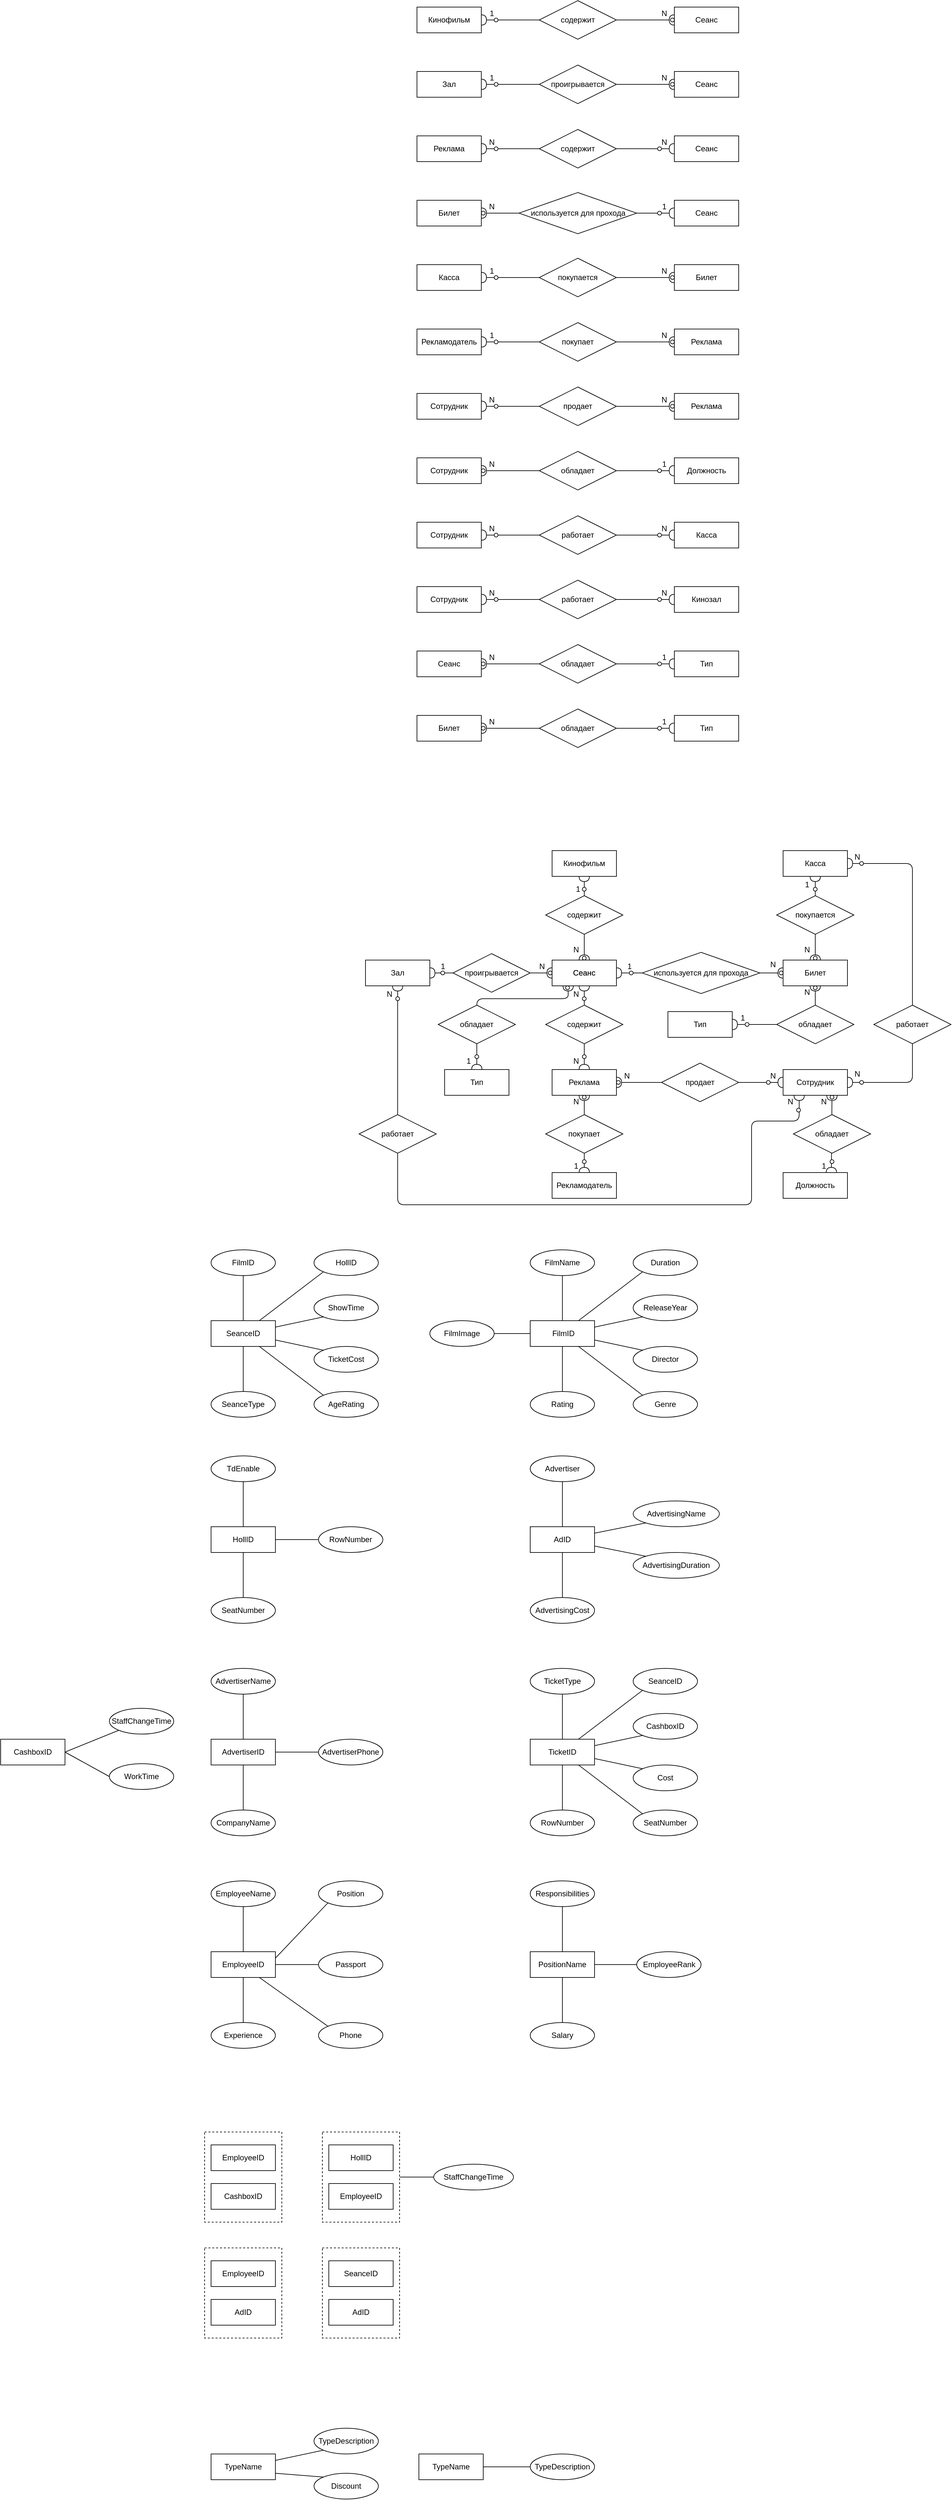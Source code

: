 <mxfile version="14.7.6" type="github">
  <diagram id="R2lEEEUBdFMjLlhIrx00" name="Page-1">
    <mxGraphModel dx="939" dy="533" grid="0" gridSize="10" guides="1" tooltips="1" connect="1" arrows="1" fold="1" page="0" pageScale="1" pageWidth="850" pageHeight="1100" math="0" shadow="0" extFonts="Permanent Marker^https://fonts.googleapis.com/css?family=Permanent+Marker">
      <root>
        <mxCell id="0" />
        <mxCell id="1" parent="0" />
        <mxCell id="489" value="" style="rounded=0;whiteSpace=wrap;html=1;fillColor=none;dashed=1;" parent="1" vertex="1">
          <mxGeometry x="-50" y="3540" width="120" height="140" as="geometry" />
        </mxCell>
        <mxCell id="bdUwabfxBHG9lLEZMYNY-452" value="" style="edgeStyle=orthogonalEdgeStyle;fontSize=12;html=1;endArrow=halfCircle;endFill=0;startArrow=halfCircle;entryX=0.5;entryY=0;entryDx=0;entryDy=0;startFill=0;exitX=0.25;exitY=1;exitDx=0;exitDy=0;" parent="1" source="9oCoTJnarpQNFBPOviqZ-375" target="bdUwabfxBHG9lLEZMYNY-443" edge="1">
          <mxGeometry width="100" height="100" relative="1" as="geometry">
            <mxPoint x="515" y="1760" as="sourcePoint" />
            <mxPoint x="373" y="1890" as="targetPoint" />
            <Array as="points">
              <mxPoint x="515" y="1780" />
              <mxPoint x="373" y="1780" />
            </Array>
          </mxGeometry>
        </mxCell>
        <mxCell id="9oCoTJnarpQNFBPOviqZ-377" value="" style="edgeStyle=entityRelationEdgeStyle;fontSize=12;html=1;endArrow=halfCircle;endFill=0;startArrow=none;exitX=1;exitY=0.5;exitDx=0;exitDy=0;entryX=1;entryY=0.5;entryDx=0;entryDy=0;startFill=0;" parent="1" source="9oCoTJnarpQNFBPOviqZ-381" target="9oCoTJnarpQNFBPOviqZ-376" edge="1">
          <mxGeometry width="100" height="100" relative="1" as="geometry">
            <mxPoint x="190" y="1740" as="sourcePoint" />
            <mxPoint x="490" y="1740" as="targetPoint" />
          </mxGeometry>
        </mxCell>
        <mxCell id="9oCoTJnarpQNFBPOviqZ-368" value="" style="fontSize=12;html=1;endArrow=halfCircle;endFill=0;startArrow=none;exitX=0.5;exitY=1;exitDx=0;exitDy=0;startFill=0;rounded=0;entryX=0.5;entryY=1;entryDx=0;entryDy=0;" parent="1" source="9oCoTJnarpQNFBPOviqZ-363" target="9oCoTJnarpQNFBPOviqZ-361" edge="1">
          <mxGeometry width="100" height="100" relative="1" as="geometry">
            <mxPoint x="540" y="1613" as="sourcePoint" />
            <mxPoint x="540" y="1700" as="targetPoint" />
          </mxGeometry>
        </mxCell>
        <mxCell id="9oCoTJnarpQNFBPOviqZ-356" value="" style="edgeStyle=entityRelationEdgeStyle;fontSize=12;html=1;endArrow=halfCircle;endFill=0;startArrow=halfCircle;exitX=1;exitY=0.5;exitDx=0;exitDy=0;entryX=0;entryY=0.5;entryDx=0;entryDy=0;startFill=0;" parent="1" source="73" target="74" edge="1">
          <mxGeometry width="100" height="100" relative="1" as="geometry">
            <mxPoint x="380.0" y="460" as="sourcePoint" />
            <mxPoint x="680" y="460" as="targetPoint" />
          </mxGeometry>
        </mxCell>
        <mxCell id="2" value="Кинофильм" style="whiteSpace=wrap;html=1;align=center;" parent="1" vertex="1">
          <mxGeometry x="280" y="240" width="100" height="40" as="geometry" />
        </mxCell>
        <mxCell id="4" value="Сеанс" style="whiteSpace=wrap;html=1;align=center;" parent="1" vertex="1">
          <mxGeometry x="680" y="240" width="100" height="40" as="geometry" />
        </mxCell>
        <mxCell id="6" value="" style="ellipse;whiteSpace=wrap;html=1;aspect=fixed;" parent="1" vertex="1">
          <mxGeometry x="674" y="257" width="6" height="6" as="geometry" />
        </mxCell>
        <mxCell id="14" value="" style="edgeStyle=entityRelationEdgeStyle;fontSize=12;html=1;endArrow=halfCircle;endFill=0;startArrow=halfCircle;exitX=1;exitY=0.5;exitDx=0;exitDy=0;entryX=1;entryY=0.5;entryDx=0;entryDy=0;startFill=0;" parent="1" source="2" target="6" edge="1">
          <mxGeometry width="100" height="100" relative="1" as="geometry">
            <mxPoint x="380" y="260.0" as="sourcePoint" />
            <mxPoint x="680" y="260.0" as="targetPoint" />
          </mxGeometry>
        </mxCell>
        <mxCell id="15" value="" style="ellipse;whiteSpace=wrap;html=1;aspect=fixed;" parent="1" vertex="1">
          <mxGeometry x="400" y="257" width="6" height="6" as="geometry" />
        </mxCell>
        <mxCell id="21" value="Зал" style="whiteSpace=wrap;html=1;align=center;fillColor=none;" parent="1" vertex="1">
          <mxGeometry x="280" y="340" width="100" height="40" as="geometry" />
        </mxCell>
        <mxCell id="22" value="1" style="text;html=1;align=center;verticalAlign=middle;resizable=0;points=[];autosize=1;" parent="1" vertex="1">
          <mxGeometry x="386" y="240" width="20" height="20" as="geometry" />
        </mxCell>
        <mxCell id="23" value="N" style="text;html=1;align=center;verticalAlign=middle;resizable=0;points=[];autosize=1;" parent="1" vertex="1">
          <mxGeometry x="654" y="240" width="20" height="20" as="geometry" />
        </mxCell>
        <mxCell id="25" value="Сеанс" style="whiteSpace=wrap;html=1;align=center;fillColor=none;" parent="1" vertex="1">
          <mxGeometry x="680" y="340" width="100" height="40" as="geometry" />
        </mxCell>
        <mxCell id="3" value="содержит" style="shape=rhombus;perimeter=rhombusPerimeter;whiteSpace=wrap;html=1;align=center;" parent="1" vertex="1">
          <mxGeometry x="470" y="230" width="120" height="60" as="geometry" />
        </mxCell>
        <mxCell id="59" value="" style="ellipse;whiteSpace=wrap;html=1;aspect=fixed;" parent="1" vertex="1">
          <mxGeometry x="674" y="357" width="6" height="6" as="geometry" />
        </mxCell>
        <mxCell id="60" value="" style="edgeStyle=entityRelationEdgeStyle;fontSize=12;html=1;endArrow=halfCircle;endFill=0;startArrow=halfCircle;exitX=1;exitY=0.5;exitDx=0;exitDy=0;entryX=1;entryY=0.5;entryDx=0;entryDy=0;startFill=0;" parent="1" target="59" edge="1">
          <mxGeometry width="100" height="100" relative="1" as="geometry">
            <mxPoint x="380" y="360" as="sourcePoint" />
            <mxPoint x="680" y="360.0" as="targetPoint" />
          </mxGeometry>
        </mxCell>
        <mxCell id="61" value="" style="ellipse;whiteSpace=wrap;html=1;aspect=fixed;" parent="1" vertex="1">
          <mxGeometry x="400" y="357" width="6" height="6" as="geometry" />
        </mxCell>
        <mxCell id="62" value="1" style="text;html=1;align=center;verticalAlign=middle;resizable=0;points=[];autosize=1;" parent="1" vertex="1">
          <mxGeometry x="386" y="340" width="20" height="20" as="geometry" />
        </mxCell>
        <mxCell id="63" value="N" style="text;html=1;align=center;verticalAlign=middle;resizable=0;points=[];autosize=1;" parent="1" vertex="1">
          <mxGeometry x="654" y="340" width="20" height="20" as="geometry" />
        </mxCell>
        <mxCell id="64" value="проигрывается" style="shape=rhombus;perimeter=rhombusPerimeter;whiteSpace=wrap;html=1;align=center;" parent="1" vertex="1">
          <mxGeometry x="470" y="330" width="120" height="60" as="geometry" />
        </mxCell>
        <mxCell id="73" value="Реклама" style="whiteSpace=wrap;html=1;align=center;fillColor=none;" parent="1" vertex="1">
          <mxGeometry x="280" y="440" width="100" height="40" as="geometry" />
        </mxCell>
        <mxCell id="74" value="Сеанс" style="whiteSpace=wrap;html=1;align=center;fillColor=none;" parent="1" vertex="1">
          <mxGeometry x="680" y="440" width="100" height="40" as="geometry" />
        </mxCell>
        <mxCell id="78" value="N" style="text;html=1;align=center;verticalAlign=middle;resizable=0;points=[];autosize=1;" parent="1" vertex="1">
          <mxGeometry x="386" y="440" width="20" height="20" as="geometry" />
        </mxCell>
        <mxCell id="79" value="N" style="text;html=1;align=center;verticalAlign=middle;resizable=0;points=[];autosize=1;" parent="1" vertex="1">
          <mxGeometry x="654" y="440" width="20" height="20" as="geometry" />
        </mxCell>
        <mxCell id="80" value="содержит" style="shape=rhombus;perimeter=rhombusPerimeter;whiteSpace=wrap;html=1;align=center;" parent="1" vertex="1">
          <mxGeometry x="470" y="430" width="120" height="60" as="geometry" />
        </mxCell>
        <mxCell id="77" value="" style="ellipse;whiteSpace=wrap;html=1;aspect=fixed;" parent="1" vertex="1">
          <mxGeometry x="400" y="457" width="6" height="6" as="geometry" />
        </mxCell>
        <mxCell id="82" value="Билет" style="whiteSpace=wrap;html=1;align=center;fillColor=none;" parent="1" vertex="1">
          <mxGeometry x="280" y="540" width="100" height="40" as="geometry" />
        </mxCell>
        <mxCell id="83" value="Сеанс" style="whiteSpace=wrap;html=1;align=center;fillColor=none;" parent="1" vertex="1">
          <mxGeometry x="680" y="540" width="100" height="40" as="geometry" />
        </mxCell>
        <mxCell id="86" value="N" style="text;html=1;align=center;verticalAlign=middle;resizable=0;points=[];autosize=1;" parent="1" vertex="1">
          <mxGeometry x="386" y="540" width="20" height="20" as="geometry" />
        </mxCell>
        <mxCell id="87" value="1" style="text;html=1;align=center;verticalAlign=middle;resizable=0;points=[];autosize=1;" parent="1" vertex="1">
          <mxGeometry x="654" y="540" width="20" height="20" as="geometry" />
        </mxCell>
        <mxCell id="89" value="" style="ellipse;whiteSpace=wrap;html=1;aspect=fixed;" parent="1" vertex="1">
          <mxGeometry x="380" y="557" width="6" height="6" as="geometry" />
        </mxCell>
        <mxCell id="92" value="" style="edgeStyle=entityRelationEdgeStyle;fontSize=12;html=1;endArrow=halfCircle;endFill=0;startArrow=none;exitX=0;exitY=0.5;exitDx=0;exitDy=0;startFill=0;entryX=0;entryY=0.5;entryDx=0;entryDy=0;" parent="1" source="88" target="83" edge="1">
          <mxGeometry width="100" height="100" relative="1" as="geometry">
            <mxPoint x="380.0" y="560" as="sourcePoint" />
            <mxPoint x="678" y="560" as="targetPoint" />
          </mxGeometry>
        </mxCell>
        <mxCell id="84" value="" style="ellipse;whiteSpace=wrap;html=1;aspect=fixed;" parent="1" vertex="1">
          <mxGeometry x="654" y="557" width="6" height="6" as="geometry" />
        </mxCell>
        <mxCell id="101" value="Касса" style="whiteSpace=wrap;html=1;align=center;" parent="1" vertex="1">
          <mxGeometry x="280" y="640" width="100" height="40" as="geometry" />
        </mxCell>
        <mxCell id="102" value="Билет" style="whiteSpace=wrap;html=1;align=center;" parent="1" vertex="1">
          <mxGeometry x="680" y="640" width="100" height="40" as="geometry" />
        </mxCell>
        <mxCell id="103" value="" style="ellipse;whiteSpace=wrap;html=1;aspect=fixed;" parent="1" vertex="1">
          <mxGeometry x="674" y="657" width="6" height="6" as="geometry" />
        </mxCell>
        <mxCell id="104" value="" style="edgeStyle=entityRelationEdgeStyle;fontSize=12;html=1;endArrow=halfCircle;endFill=0;startArrow=halfCircle;exitX=1;exitY=0.5;exitDx=0;exitDy=0;entryX=1;entryY=0.5;entryDx=0;entryDy=0;startFill=0;" parent="1" source="101" target="103" edge="1">
          <mxGeometry width="100" height="100" relative="1" as="geometry">
            <mxPoint x="380" y="660" as="sourcePoint" />
            <mxPoint x="680" y="660" as="targetPoint" />
          </mxGeometry>
        </mxCell>
        <mxCell id="105" value="" style="ellipse;whiteSpace=wrap;html=1;aspect=fixed;" parent="1" vertex="1">
          <mxGeometry x="400" y="657" width="6" height="6" as="geometry" />
        </mxCell>
        <mxCell id="106" value="1" style="text;html=1;align=center;verticalAlign=middle;resizable=0;points=[];autosize=1;" parent="1" vertex="1">
          <mxGeometry x="386" y="640" width="20" height="20" as="geometry" />
        </mxCell>
        <mxCell id="107" value="N" style="text;html=1;align=center;verticalAlign=middle;resizable=0;points=[];autosize=1;" parent="1" vertex="1">
          <mxGeometry x="654" y="640" width="20" height="20" as="geometry" />
        </mxCell>
        <mxCell id="108" value="покупается" style="shape=rhombus;perimeter=rhombusPerimeter;whiteSpace=wrap;html=1;align=center;" parent="1" vertex="1">
          <mxGeometry x="470" y="630" width="120" height="60" as="geometry" />
        </mxCell>
        <mxCell id="117" value="Рекламодатель" style="whiteSpace=wrap;html=1;align=center;" parent="1" vertex="1">
          <mxGeometry x="280" y="740" width="100" height="40" as="geometry" />
        </mxCell>
        <mxCell id="118" value="Реклама" style="whiteSpace=wrap;html=1;align=center;" parent="1" vertex="1">
          <mxGeometry x="680" y="740" width="100" height="40" as="geometry" />
        </mxCell>
        <mxCell id="119" value="" style="ellipse;whiteSpace=wrap;html=1;aspect=fixed;" parent="1" vertex="1">
          <mxGeometry x="674" y="757" width="6" height="6" as="geometry" />
        </mxCell>
        <mxCell id="120" value="" style="edgeStyle=entityRelationEdgeStyle;fontSize=12;html=1;endArrow=halfCircle;endFill=0;startArrow=halfCircle;exitX=1;exitY=0.5;exitDx=0;exitDy=0;entryX=1;entryY=0.5;entryDx=0;entryDy=0;startFill=0;" parent="1" source="117" target="119" edge="1">
          <mxGeometry width="100" height="100" relative="1" as="geometry">
            <mxPoint x="380" y="760" as="sourcePoint" />
            <mxPoint x="680" y="760" as="targetPoint" />
          </mxGeometry>
        </mxCell>
        <mxCell id="121" value="" style="ellipse;whiteSpace=wrap;html=1;aspect=fixed;" parent="1" vertex="1">
          <mxGeometry x="400" y="757" width="6" height="6" as="geometry" />
        </mxCell>
        <mxCell id="122" value="1" style="text;html=1;align=center;verticalAlign=middle;resizable=0;points=[];autosize=1;" parent="1" vertex="1">
          <mxGeometry x="386" y="740" width="20" height="20" as="geometry" />
        </mxCell>
        <mxCell id="123" value="N" style="text;html=1;align=center;verticalAlign=middle;resizable=0;points=[];autosize=1;" parent="1" vertex="1">
          <mxGeometry x="654" y="740" width="20" height="20" as="geometry" />
        </mxCell>
        <mxCell id="124" value="покупает" style="shape=rhombus;perimeter=rhombusPerimeter;whiteSpace=wrap;html=1;align=center;" parent="1" vertex="1">
          <mxGeometry x="470" y="730" width="120" height="60" as="geometry" />
        </mxCell>
        <mxCell id="141" value="Сотрудник" style="whiteSpace=wrap;html=1;align=center;" parent="1" vertex="1">
          <mxGeometry x="280" y="840" width="100" height="40" as="geometry" />
        </mxCell>
        <mxCell id="142" value="Реклама" style="whiteSpace=wrap;html=1;align=center;" parent="1" vertex="1">
          <mxGeometry x="680" y="840" width="100" height="40" as="geometry" />
        </mxCell>
        <mxCell id="143" value="" style="ellipse;whiteSpace=wrap;html=1;aspect=fixed;" parent="1" vertex="1">
          <mxGeometry x="674" y="857" width="6" height="6" as="geometry" />
        </mxCell>
        <mxCell id="144" value="" style="edgeStyle=entityRelationEdgeStyle;fontSize=12;html=1;endArrow=halfCircle;endFill=0;startArrow=halfCircle;exitX=1;exitY=0.5;exitDx=0;exitDy=0;entryX=1;entryY=0.5;entryDx=0;entryDy=0;startFill=0;" parent="1" source="141" target="143" edge="1">
          <mxGeometry width="100" height="100" relative="1" as="geometry">
            <mxPoint x="380" y="860" as="sourcePoint" />
            <mxPoint x="680" y="860" as="targetPoint" />
          </mxGeometry>
        </mxCell>
        <mxCell id="145" value="" style="ellipse;whiteSpace=wrap;html=1;aspect=fixed;" parent="1" vertex="1">
          <mxGeometry x="400" y="857" width="6" height="6" as="geometry" />
        </mxCell>
        <mxCell id="146" value="N" style="text;html=1;align=center;verticalAlign=middle;resizable=0;points=[];autosize=1;" parent="1" vertex="1">
          <mxGeometry x="386" y="840" width="20" height="20" as="geometry" />
        </mxCell>
        <mxCell id="147" value="N" style="text;html=1;align=center;verticalAlign=middle;resizable=0;points=[];autosize=1;" parent="1" vertex="1">
          <mxGeometry x="654" y="840" width="20" height="20" as="geometry" />
        </mxCell>
        <mxCell id="148" value="продает" style="shape=rhombus;perimeter=rhombusPerimeter;whiteSpace=wrap;html=1;align=center;" parent="1" vertex="1">
          <mxGeometry x="470" y="830" width="120" height="60" as="geometry" />
        </mxCell>
        <mxCell id="149" value="Сотрудник" style="whiteSpace=wrap;html=1;align=center;" parent="1" vertex="1">
          <mxGeometry x="280" y="940" width="100" height="40" as="geometry" />
        </mxCell>
        <mxCell id="150" value="Должность" style="whiteSpace=wrap;html=1;align=center;" parent="1" vertex="1">
          <mxGeometry x="680" y="940" width="100" height="40" as="geometry" />
        </mxCell>
        <mxCell id="153" value="" style="ellipse;whiteSpace=wrap;html=1;aspect=fixed;" parent="1" vertex="1">
          <mxGeometry x="380" y="957" width="6" height="6" as="geometry" />
        </mxCell>
        <mxCell id="154" value="N" style="text;html=1;align=center;verticalAlign=middle;resizable=0;points=[];autosize=1;" parent="1" vertex="1">
          <mxGeometry x="386" y="940" width="20" height="20" as="geometry" />
        </mxCell>
        <mxCell id="155" value="1" style="text;html=1;align=center;verticalAlign=middle;resizable=0;points=[];autosize=1;" parent="1" vertex="1">
          <mxGeometry x="654" y="940" width="20" height="20" as="geometry" />
        </mxCell>
        <mxCell id="158" value="" style="edgeStyle=entityRelationEdgeStyle;fontSize=12;html=1;endArrow=halfCircle;endFill=0;startArrow=halfCircle;entryX=0;entryY=0.5;entryDx=0;entryDy=0;startFill=0;exitX=0;exitY=0.5;exitDx=0;exitDy=0;" parent="1" source="153" target="150" edge="1">
          <mxGeometry width="100" height="100" relative="1" as="geometry">
            <mxPoint x="410" y="960" as="sourcePoint" />
            <mxPoint x="680" y="960" as="targetPoint" />
          </mxGeometry>
        </mxCell>
        <mxCell id="151" value="" style="ellipse;whiteSpace=wrap;html=1;aspect=fixed;" parent="1" vertex="1">
          <mxGeometry x="654" y="957" width="6" height="6" as="geometry" />
        </mxCell>
        <mxCell id="156" value="обладает" style="shape=rhombus;perimeter=rhombusPerimeter;whiteSpace=wrap;html=1;align=center;" parent="1" vertex="1">
          <mxGeometry x="470" y="930" width="120" height="60" as="geometry" />
        </mxCell>
        <mxCell id="287" value="Сотрудник" style="whiteSpace=wrap;html=1;align=center;" parent="1" vertex="1">
          <mxGeometry x="280" y="1040" width="100" height="40" as="geometry" />
        </mxCell>
        <mxCell id="288" value="Касса" style="whiteSpace=wrap;html=1;align=center;" parent="1" vertex="1">
          <mxGeometry x="680" y="1040" width="100" height="40" as="geometry" />
        </mxCell>
        <mxCell id="292" value="N" style="text;html=1;align=center;verticalAlign=middle;resizable=0;points=[];autosize=1;" parent="1" vertex="1">
          <mxGeometry x="386" y="1040" width="20" height="20" as="geometry" />
        </mxCell>
        <mxCell id="293" value="N" style="text;html=1;align=center;verticalAlign=middle;resizable=0;points=[];autosize=1;" parent="1" vertex="1">
          <mxGeometry x="654" y="1040" width="20" height="20" as="geometry" />
        </mxCell>
        <mxCell id="295" value="Сотрудник" style="whiteSpace=wrap;html=1;align=center;" parent="1" vertex="1">
          <mxGeometry x="280" y="1140" width="100" height="40" as="geometry" />
        </mxCell>
        <mxCell id="296" value="Кинозал" style="whiteSpace=wrap;html=1;align=center;" parent="1" vertex="1">
          <mxGeometry x="680" y="1140" width="100" height="40" as="geometry" />
        </mxCell>
        <mxCell id="304" value="" style="edgeStyle=entityRelationEdgeStyle;fontSize=12;html=1;endArrow=halfCircle;endFill=0;startArrow=halfCircle;exitX=1;exitY=0.5;exitDx=0;exitDy=0;entryX=0;entryY=0.5;entryDx=0;entryDy=0;startFill=0;" parent="1" source="287" target="288" edge="1">
          <mxGeometry width="100" height="100" relative="1" as="geometry">
            <mxPoint x="380" y="1060" as="sourcePoint" />
            <mxPoint x="680" y="1060" as="targetPoint" />
          </mxGeometry>
        </mxCell>
        <mxCell id="289" value="" style="ellipse;whiteSpace=wrap;html=1;aspect=fixed;" parent="1" vertex="1">
          <mxGeometry x="654" y="1057" width="6" height="6" as="geometry" />
        </mxCell>
        <mxCell id="294" value="работает" style="shape=rhombus;perimeter=rhombusPerimeter;whiteSpace=wrap;html=1;align=center;" parent="1" vertex="1">
          <mxGeometry x="470" y="1030" width="120" height="60" as="geometry" />
        </mxCell>
        <mxCell id="291" value="" style="ellipse;whiteSpace=wrap;html=1;aspect=fixed;" parent="1" vertex="1">
          <mxGeometry x="400" y="1057" width="6" height="6" as="geometry" />
        </mxCell>
        <mxCell id="323" value="N" style="text;html=1;align=center;verticalAlign=middle;resizable=0;points=[];autosize=1;" parent="1" vertex="1">
          <mxGeometry x="386" y="1140" width="20" height="20" as="geometry" />
        </mxCell>
        <mxCell id="324" value="N" style="text;html=1;align=center;verticalAlign=middle;resizable=0;points=[];autosize=1;" parent="1" vertex="1">
          <mxGeometry x="654" y="1140" width="20" height="20" as="geometry" />
        </mxCell>
        <mxCell id="325" value="" style="edgeStyle=entityRelationEdgeStyle;fontSize=12;html=1;endArrow=halfCircle;endFill=0;startArrow=halfCircle;exitX=1;exitY=0.5;exitDx=0;exitDy=0;entryX=0;entryY=0.5;entryDx=0;entryDy=0;startFill=0;" parent="1" edge="1">
          <mxGeometry width="100" height="100" relative="1" as="geometry">
            <mxPoint x="380" y="1160" as="sourcePoint" />
            <mxPoint x="680" y="1160" as="targetPoint" />
          </mxGeometry>
        </mxCell>
        <mxCell id="326" value="" style="ellipse;whiteSpace=wrap;html=1;aspect=fixed;" parent="1" vertex="1">
          <mxGeometry x="654" y="1157" width="6" height="6" as="geometry" />
        </mxCell>
        <mxCell id="327" value="работает" style="shape=rhombus;perimeter=rhombusPerimeter;whiteSpace=wrap;html=1;align=center;" parent="1" vertex="1">
          <mxGeometry x="470" y="1130" width="120" height="60" as="geometry" />
        </mxCell>
        <mxCell id="328" value="" style="ellipse;whiteSpace=wrap;html=1;aspect=fixed;" parent="1" vertex="1">
          <mxGeometry x="400" y="1157" width="6" height="6" as="geometry" />
        </mxCell>
        <mxCell id="329" value="Сеанс" style="whiteSpace=wrap;html=1;align=center;" parent="1" vertex="1">
          <mxGeometry x="280" y="1240" width="100" height="40" as="geometry" />
        </mxCell>
        <mxCell id="330" value="Тип" style="whiteSpace=wrap;html=1;align=center;" parent="1" vertex="1">
          <mxGeometry x="680" y="1240" width="100" height="40" as="geometry" />
        </mxCell>
        <mxCell id="331" value="" style="ellipse;whiteSpace=wrap;html=1;aspect=fixed;" parent="1" vertex="1">
          <mxGeometry x="380" y="1257" width="6" height="6" as="geometry" />
        </mxCell>
        <mxCell id="332" value="N" style="text;html=1;align=center;verticalAlign=middle;resizable=0;points=[];autosize=1;" parent="1" vertex="1">
          <mxGeometry x="386" y="1240" width="20" height="20" as="geometry" />
        </mxCell>
        <mxCell id="333" value="1" style="text;html=1;align=center;verticalAlign=middle;resizable=0;points=[];autosize=1;" parent="1" vertex="1">
          <mxGeometry x="654" y="1240" width="20" height="20" as="geometry" />
        </mxCell>
        <mxCell id="334" value="" style="edgeStyle=entityRelationEdgeStyle;fontSize=12;html=1;endArrow=halfCircle;endFill=0;startArrow=halfCircle;entryX=0;entryY=0.5;entryDx=0;entryDy=0;startFill=0;exitX=0;exitY=0.5;exitDx=0;exitDy=0;" parent="1" source="331" target="330" edge="1">
          <mxGeometry width="100" height="100" relative="1" as="geometry">
            <mxPoint x="410" y="1260" as="sourcePoint" />
            <mxPoint x="680" y="1260" as="targetPoint" />
          </mxGeometry>
        </mxCell>
        <mxCell id="335" value="" style="ellipse;whiteSpace=wrap;html=1;aspect=fixed;" parent="1" vertex="1">
          <mxGeometry x="654" y="1257" width="6" height="6" as="geometry" />
        </mxCell>
        <mxCell id="336" value="обладает" style="shape=rhombus;perimeter=rhombusPerimeter;whiteSpace=wrap;html=1;align=center;" parent="1" vertex="1">
          <mxGeometry x="470" y="1230" width="120" height="60" as="geometry" />
        </mxCell>
        <mxCell id="345" value="Билет" style="whiteSpace=wrap;html=1;align=center;" parent="1" vertex="1">
          <mxGeometry x="280" y="1340" width="100" height="40" as="geometry" />
        </mxCell>
        <mxCell id="346" value="Тип" style="whiteSpace=wrap;html=1;align=center;" parent="1" vertex="1">
          <mxGeometry x="680" y="1340" width="100" height="40" as="geometry" />
        </mxCell>
        <mxCell id="347" value="" style="ellipse;whiteSpace=wrap;html=1;aspect=fixed;" parent="1" vertex="1">
          <mxGeometry x="380" y="1357" width="6" height="6" as="geometry" />
        </mxCell>
        <mxCell id="348" value="N" style="text;html=1;align=center;verticalAlign=middle;resizable=0;points=[];autosize=1;" parent="1" vertex="1">
          <mxGeometry x="386" y="1340" width="20" height="20" as="geometry" />
        </mxCell>
        <mxCell id="349" value="1" style="text;html=1;align=center;verticalAlign=middle;resizable=0;points=[];autosize=1;" parent="1" vertex="1">
          <mxGeometry x="654" y="1340" width="20" height="20" as="geometry" />
        </mxCell>
        <mxCell id="350" value="" style="edgeStyle=entityRelationEdgeStyle;fontSize=12;html=1;endArrow=halfCircle;endFill=0;startArrow=halfCircle;entryX=0;entryY=0.5;entryDx=0;entryDy=0;startFill=0;exitX=0;exitY=0.5;exitDx=0;exitDy=0;" parent="1" source="347" target="346" edge="1">
          <mxGeometry width="100" height="100" relative="1" as="geometry">
            <mxPoint x="410" y="1360" as="sourcePoint" />
            <mxPoint x="680" y="1360" as="targetPoint" />
          </mxGeometry>
        </mxCell>
        <mxCell id="351" value="" style="ellipse;whiteSpace=wrap;html=1;aspect=fixed;" parent="1" vertex="1">
          <mxGeometry x="654" y="1357" width="6" height="6" as="geometry" />
        </mxCell>
        <mxCell id="352" value="обладает" style="shape=rhombus;perimeter=rhombusPerimeter;whiteSpace=wrap;html=1;align=center;" parent="1" vertex="1">
          <mxGeometry x="470" y="1330" width="120" height="60" as="geometry" />
        </mxCell>
        <mxCell id="88" value="используется для прохода" style="shape=rhombus;perimeter=rhombusPerimeter;whiteSpace=wrap;html=1;align=center;" parent="1" vertex="1">
          <mxGeometry x="438.5" y="528" width="183" height="64" as="geometry" />
        </mxCell>
        <mxCell id="9oCoTJnarpQNFBPOviqZ-352" value="" style="edgeStyle=entityRelationEdgeStyle;fontSize=12;html=1;endArrow=none;endFill=0;startArrow=halfCircle;exitX=0;exitY=0.5;exitDx=0;exitDy=0;startFill=0;entryX=0;entryY=0.5;entryDx=0;entryDy=0;" parent="1" source="89" target="88" edge="1">
          <mxGeometry width="100" height="100" relative="1" as="geometry">
            <mxPoint x="380" y="560" as="sourcePoint" />
            <mxPoint x="680" y="560" as="targetPoint" />
          </mxGeometry>
        </mxCell>
        <mxCell id="75" value="" style="ellipse;whiteSpace=wrap;html=1;aspect=fixed;" parent="1" vertex="1">
          <mxGeometry x="654" y="457" width="6" height="6" as="geometry" />
        </mxCell>
        <mxCell id="9oCoTJnarpQNFBPOviqZ-359" value="Кинофильм" style="whiteSpace=wrap;html=1;align=center;" parent="1" vertex="1">
          <mxGeometry x="490" y="1550" width="100" height="40" as="geometry" />
        </mxCell>
        <mxCell id="9oCoTJnarpQNFBPOviqZ-360" value="Сеанс" style="whiteSpace=wrap;html=1;align=center;" parent="1" vertex="1">
          <mxGeometry x="490" y="1720" width="100" height="40" as="geometry" />
        </mxCell>
        <mxCell id="9oCoTJnarpQNFBPOviqZ-362" value="" style="fontSize=12;html=1;endArrow=halfCircle;endFill=0;startArrow=none;exitX=0.5;exitY=1;exitDx=0;exitDy=0;startFill=0;rounded=0;entryX=0.5;entryY=1;entryDx=0;entryDy=0;" parent="1" source="9oCoTJnarpQNFBPOviqZ-361" target="9oCoTJnarpQNFBPOviqZ-361" edge="1">
          <mxGeometry width="100" height="100" relative="1" as="geometry">
            <mxPoint x="390" y="1630" as="sourcePoint" />
            <mxPoint x="560" y="1690" as="targetPoint" />
          </mxGeometry>
        </mxCell>
        <mxCell id="9oCoTJnarpQNFBPOviqZ-364" value="1" style="text;html=1;align=center;verticalAlign=middle;resizable=0;points=[];autosize=1;" parent="1" vertex="1">
          <mxGeometry x="520" y="1600" width="20" height="20" as="geometry" />
        </mxCell>
        <mxCell id="9oCoTJnarpQNFBPOviqZ-365" value="N" style="text;html=1;align=center;verticalAlign=middle;resizable=0;points=[];autosize=1;" parent="1" vertex="1">
          <mxGeometry x="517" y="1694" width="20" height="20" as="geometry" />
        </mxCell>
        <mxCell id="9oCoTJnarpQNFBPOviqZ-366" value="содержит" style="shape=rhombus;perimeter=rhombusPerimeter;whiteSpace=wrap;html=1;align=center;" parent="1" vertex="1">
          <mxGeometry x="480" y="1620" width="120" height="60" as="geometry" />
        </mxCell>
        <mxCell id="9oCoTJnarpQNFBPOviqZ-363" value="" style="ellipse;whiteSpace=wrap;html=1;aspect=fixed;" parent="1" vertex="1">
          <mxGeometry x="537" y="1607" width="6" height="6" as="geometry" />
        </mxCell>
        <mxCell id="9oCoTJnarpQNFBPOviqZ-367" value="" style="fontSize=12;html=1;endArrow=none;endFill=0;startArrow=halfCircle;exitX=0.5;exitY=1;exitDx=0;exitDy=0;entryX=0.5;entryY=0;entryDx=0;entryDy=0;startFill=0;rounded=0;" parent="1" source="9oCoTJnarpQNFBPOviqZ-359" target="9oCoTJnarpQNFBPOviqZ-363" edge="1">
          <mxGeometry width="100" height="100" relative="1" as="geometry">
            <mxPoint x="540" y="1590" as="sourcePoint" />
            <mxPoint x="540" y="1720" as="targetPoint" />
          </mxGeometry>
        </mxCell>
        <mxCell id="9oCoTJnarpQNFBPOviqZ-361" value="" style="ellipse;whiteSpace=wrap;html=1;aspect=fixed;" parent="1" vertex="1">
          <mxGeometry x="537" y="1714" width="6" height="6" as="geometry" />
        </mxCell>
        <mxCell id="9oCoTJnarpQNFBPOviqZ-374" value="Зал" style="whiteSpace=wrap;html=1;align=center;fillColor=none;" parent="1" vertex="1">
          <mxGeometry x="200" y="1720" width="100" height="40" as="geometry" />
        </mxCell>
        <mxCell id="9oCoTJnarpQNFBPOviqZ-375" value="Сеанс" style="whiteSpace=wrap;html=1;align=center;fillColor=none;" parent="1" vertex="1">
          <mxGeometry x="490" y="1720" width="100" height="40" as="geometry" />
        </mxCell>
        <mxCell id="9oCoTJnarpQNFBPOviqZ-376" value="" style="ellipse;whiteSpace=wrap;html=1;aspect=fixed;" parent="1" vertex="1">
          <mxGeometry x="484" y="1737" width="6" height="6" as="geometry" />
        </mxCell>
        <mxCell id="9oCoTJnarpQNFBPOviqZ-379" value="1" style="text;html=1;align=center;verticalAlign=middle;resizable=0;points=[];autosize=1;" parent="1" vertex="1">
          <mxGeometry x="310" y="1720" width="20" height="20" as="geometry" />
        </mxCell>
        <mxCell id="9oCoTJnarpQNFBPOviqZ-380" value="N" style="text;html=1;align=center;verticalAlign=middle;resizable=0;points=[];autosize=1;" parent="1" vertex="1">
          <mxGeometry x="464" y="1720" width="20" height="20" as="geometry" />
        </mxCell>
        <mxCell id="9oCoTJnarpQNFBPOviqZ-382" value="" style="edgeStyle=entityRelationEdgeStyle;fontSize=12;html=1;endArrow=none;endFill=0;startArrow=none;entryX=1;entryY=0.5;entryDx=0;entryDy=0;startFill=0;" parent="1" source="9oCoTJnarpQNFBPOviqZ-378" target="9oCoTJnarpQNFBPOviqZ-381" edge="1">
          <mxGeometry width="100" height="100" relative="1" as="geometry">
            <mxPoint x="300" y="1740" as="sourcePoint" />
            <mxPoint x="490.0" y="1740" as="targetPoint" />
          </mxGeometry>
        </mxCell>
        <mxCell id="9oCoTJnarpQNFBPOviqZ-378" value="" style="ellipse;whiteSpace=wrap;html=1;aspect=fixed;" parent="1" vertex="1">
          <mxGeometry x="317" y="1737" width="6" height="6" as="geometry" />
        </mxCell>
        <mxCell id="9oCoTJnarpQNFBPOviqZ-381" value="проигрывается" style="shape=rhombus;perimeter=rhombusPerimeter;whiteSpace=wrap;html=1;align=center;" parent="1" vertex="1">
          <mxGeometry x="336" y="1710" width="120" height="60" as="geometry" />
        </mxCell>
        <mxCell id="bdUwabfxBHG9lLEZMYNY-352" value="Реклама" style="whiteSpace=wrap;html=1;align=center;fillColor=none;" parent="1" vertex="1">
          <mxGeometry x="490" y="1890" width="100" height="40" as="geometry" />
        </mxCell>
        <mxCell id="bdUwabfxBHG9lLEZMYNY-354" value="" style="fontSize=12;html=1;endArrow=halfCircle;endFill=0;startArrow=none;exitX=0.5;exitY=1;exitDx=0;exitDy=0;startFill=0;rounded=0;entryX=0.5;entryY=0;entryDx=0;entryDy=0;" parent="1" source="bdUwabfxBHG9lLEZMYNY-359" target="bdUwabfxBHG9lLEZMYNY-352" edge="1">
          <mxGeometry width="100" height="100" relative="1" as="geometry">
            <mxPoint x="540" y="1783" as="sourcePoint" />
            <mxPoint x="540" y="1870" as="targetPoint" />
          </mxGeometry>
        </mxCell>
        <mxCell id="bdUwabfxBHG9lLEZMYNY-355" value="" style="fontSize=12;html=1;endArrow=halfCircle;endFill=0;startArrow=none;exitX=0.5;exitY=1;exitDx=0;exitDy=0;startFill=0;rounded=0;entryX=0.5;entryY=1;entryDx=0;entryDy=0;" parent="1" source="bdUwabfxBHG9lLEZMYNY-361" target="bdUwabfxBHG9lLEZMYNY-361" edge="1">
          <mxGeometry width="100" height="100" relative="1" as="geometry">
            <mxPoint x="390" y="1800" as="sourcePoint" />
            <mxPoint x="560" y="1860" as="targetPoint" />
          </mxGeometry>
        </mxCell>
        <mxCell id="bdUwabfxBHG9lLEZMYNY-356" value="N" style="text;html=1;align=center;verticalAlign=middle;resizable=0;points=[];autosize=1;" parent="1" vertex="1">
          <mxGeometry x="517" y="1763" width="20" height="20" as="geometry" />
        </mxCell>
        <mxCell id="bdUwabfxBHG9lLEZMYNY-357" value="N" style="text;html=1;align=center;verticalAlign=middle;resizable=0;points=[];autosize=1;" parent="1" vertex="1">
          <mxGeometry x="517" y="1867" width="20" height="20" as="geometry" />
        </mxCell>
        <mxCell id="bdUwabfxBHG9lLEZMYNY-358" value="содержит" style="shape=rhombus;perimeter=rhombusPerimeter;whiteSpace=wrap;html=1;align=center;" parent="1" vertex="1">
          <mxGeometry x="480" y="1790" width="120" height="60" as="geometry" />
        </mxCell>
        <mxCell id="bdUwabfxBHG9lLEZMYNY-359" value="" style="ellipse;whiteSpace=wrap;html=1;aspect=fixed;" parent="1" vertex="1">
          <mxGeometry x="537" y="1777" width="6" height="6" as="geometry" />
        </mxCell>
        <mxCell id="bdUwabfxBHG9lLEZMYNY-360" value="" style="fontSize=12;html=1;endArrow=none;endFill=0;startArrow=halfCircle;exitX=0.5;exitY=1;exitDx=0;exitDy=0;entryX=0.5;entryY=0;entryDx=0;entryDy=0;startFill=0;rounded=0;" parent="1" target="bdUwabfxBHG9lLEZMYNY-359" edge="1">
          <mxGeometry width="100" height="100" relative="1" as="geometry">
            <mxPoint x="540" y="1760" as="sourcePoint" />
            <mxPoint x="540" y="1890" as="targetPoint" />
          </mxGeometry>
        </mxCell>
        <mxCell id="bdUwabfxBHG9lLEZMYNY-361" value="" style="ellipse;whiteSpace=wrap;html=1;aspect=fixed;" parent="1" vertex="1">
          <mxGeometry x="537" y="1867" width="6" height="6" as="geometry" />
        </mxCell>
        <mxCell id="bdUwabfxBHG9lLEZMYNY-364" value="" style="endArrow=none;html=1;rounded=0;entryX=0;entryY=0.5;entryDx=0;entryDy=0;exitX=1;exitY=0.5;exitDx=0;exitDy=0;startArrow=halfCircle;startFill=0;" parent="1" source="9oCoTJnarpQNFBPOviqZ-374" target="9oCoTJnarpQNFBPOviqZ-378" edge="1">
          <mxGeometry relative="1" as="geometry">
            <mxPoint x="240" y="1730" as="sourcePoint" />
            <mxPoint x="400" y="1730" as="targetPoint" />
          </mxGeometry>
        </mxCell>
        <mxCell id="bdUwabfxBHG9lLEZMYNY-366" value="Билет" style="whiteSpace=wrap;html=1;align=center;fillColor=none;" parent="1" vertex="1">
          <mxGeometry x="849" y="1720" width="100" height="40" as="geometry" />
        </mxCell>
        <mxCell id="bdUwabfxBHG9lLEZMYNY-368" value="N" style="text;html=1;align=center;verticalAlign=middle;resizable=0;points=[];autosize=1;" parent="1" vertex="1">
          <mxGeometry x="823" y="1717" width="20" height="20" as="geometry" />
        </mxCell>
        <mxCell id="bdUwabfxBHG9lLEZMYNY-373" value="" style="edgeStyle=entityRelationEdgeStyle;fontSize=12;html=1;endArrow=none;endFill=0;startArrow=halfCircle;startFill=0;entryX=0;entryY=0.5;entryDx=0;entryDy=0;exitX=1;exitY=0.5;exitDx=0;exitDy=0;" parent="1" source="9oCoTJnarpQNFBPOviqZ-375" target="bdUwabfxBHG9lLEZMYNY-372" edge="1">
          <mxGeometry width="100" height="100" relative="1" as="geometry">
            <mxPoint x="600" y="1738" as="sourcePoint" />
            <mxPoint x="890" y="1738" as="targetPoint" />
          </mxGeometry>
        </mxCell>
        <mxCell id="bdUwabfxBHG9lLEZMYNY-371" value="" style="ellipse;whiteSpace=wrap;html=1;aspect=fixed;" parent="1" vertex="1">
          <mxGeometry x="843" y="1737" width="6" height="6" as="geometry" />
        </mxCell>
        <mxCell id="bdUwabfxBHG9lLEZMYNY-374" value="" style="edgeStyle=entityRelationEdgeStyle;fontSize=12;html=1;endArrow=halfCircle;endFill=0;startArrow=none;exitX=0;exitY=0.5;exitDx=0;exitDy=0;startFill=0;entryX=1;entryY=0.5;entryDx=0;entryDy=0;" parent="1" source="bdUwabfxBHG9lLEZMYNY-372" target="bdUwabfxBHG9lLEZMYNY-371" edge="1">
          <mxGeometry width="100" height="100" relative="1" as="geometry">
            <mxPoint x="630" y="1738" as="sourcePoint" />
            <mxPoint x="840" y="1740" as="targetPoint" />
          </mxGeometry>
        </mxCell>
        <mxCell id="bdUwabfxBHG9lLEZMYNY-372" value="используется для прохода" style="shape=rhombus;perimeter=rhombusPerimeter;whiteSpace=wrap;html=1;align=center;" parent="1" vertex="1">
          <mxGeometry x="630" y="1708" width="183" height="64" as="geometry" />
        </mxCell>
        <mxCell id="bdUwabfxBHG9lLEZMYNY-369" value="" style="ellipse;whiteSpace=wrap;html=1;aspect=fixed;" parent="1" vertex="1">
          <mxGeometry x="610" y="1737" width="6" height="6" as="geometry" />
        </mxCell>
        <mxCell id="bdUwabfxBHG9lLEZMYNY-378" value="1" style="text;html=1;align=center;verticalAlign=middle;resizable=0;points=[];autosize=1;strokeColor=none;" parent="1" vertex="1">
          <mxGeometry x="600" y="1720" width="20" height="20" as="geometry" />
        </mxCell>
        <mxCell id="bdUwabfxBHG9lLEZMYNY-393" value="Касса" style="whiteSpace=wrap;html=1;align=center;" parent="1" vertex="1">
          <mxGeometry x="849" y="1550" width="100" height="40" as="geometry" />
        </mxCell>
        <mxCell id="bdUwabfxBHG9lLEZMYNY-394" value="" style="ellipse;whiteSpace=wrap;html=1;aspect=fixed;" parent="1" vertex="1">
          <mxGeometry x="896" y="1714" width="6" height="6" as="geometry" />
        </mxCell>
        <mxCell id="bdUwabfxBHG9lLEZMYNY-395" value="" style="fontSize=12;html=1;endArrow=halfCircle;endFill=0;startArrow=halfCircle;exitX=0.5;exitY=1;exitDx=0;exitDy=0;startFill=0;entryX=0.5;entryY=1;entryDx=0;entryDy=0;" parent="1" source="bdUwabfxBHG9lLEZMYNY-393" target="bdUwabfxBHG9lLEZMYNY-394" edge="1">
          <mxGeometry width="100" height="100" relative="1" as="geometry">
            <mxPoint x="949" y="1570" as="sourcePoint" />
            <mxPoint x="899" y="1710" as="targetPoint" />
          </mxGeometry>
        </mxCell>
        <mxCell id="bdUwabfxBHG9lLEZMYNY-396" value="" style="ellipse;whiteSpace=wrap;html=1;aspect=fixed;" parent="1" vertex="1">
          <mxGeometry x="896" y="1607" width="6" height="6" as="geometry" />
        </mxCell>
        <mxCell id="bdUwabfxBHG9lLEZMYNY-397" value="1" style="text;html=1;align=center;verticalAlign=middle;resizable=0;points=[];autosize=1;" parent="1" vertex="1">
          <mxGeometry x="876" y="1593" width="20" height="20" as="geometry" />
        </mxCell>
        <mxCell id="bdUwabfxBHG9lLEZMYNY-398" value="N" style="text;html=1;align=center;verticalAlign=middle;resizable=0;points=[];autosize=1;" parent="1" vertex="1">
          <mxGeometry x="876" y="1694" width="20" height="20" as="geometry" />
        </mxCell>
        <mxCell id="bdUwabfxBHG9lLEZMYNY-399" value="покупается" style="shape=rhombus;perimeter=rhombusPerimeter;whiteSpace=wrap;html=1;align=center;" parent="1" vertex="1">
          <mxGeometry x="839" y="1620" width="120" height="60" as="geometry" />
        </mxCell>
        <mxCell id="bdUwabfxBHG9lLEZMYNY-401" value="Рекламодатель" style="whiteSpace=wrap;html=1;align=center;" parent="1" vertex="1">
          <mxGeometry x="490" y="2050" width="100" height="40" as="geometry" />
        </mxCell>
        <mxCell id="bdUwabfxBHG9lLEZMYNY-402" value="" style="ellipse;whiteSpace=wrap;html=1;aspect=fixed;" parent="1" vertex="1">
          <mxGeometry x="537" y="1930" width="6" height="6" as="geometry" />
        </mxCell>
        <mxCell id="bdUwabfxBHG9lLEZMYNY-403" value="" style="fontSize=12;html=1;endArrow=halfCircle;endFill=0;startArrow=halfCircle;exitX=0.5;exitY=0;exitDx=0;exitDy=0;startFill=0;entryX=0.5;entryY=0;entryDx=0;entryDy=0;" parent="1" source="bdUwabfxBHG9lLEZMYNY-401" target="bdUwabfxBHG9lLEZMYNY-402" edge="1">
          <mxGeometry width="100" height="100" relative="1" as="geometry">
            <mxPoint x="590" y="2060" as="sourcePoint" />
            <mxPoint x="680" y="1960" as="targetPoint" />
          </mxGeometry>
        </mxCell>
        <mxCell id="bdUwabfxBHG9lLEZMYNY-404" value="" style="ellipse;whiteSpace=wrap;html=1;aspect=fixed;" parent="1" vertex="1">
          <mxGeometry x="537" y="2030" width="6" height="6" as="geometry" />
        </mxCell>
        <mxCell id="bdUwabfxBHG9lLEZMYNY-405" value="1" style="text;html=1;align=center;verticalAlign=middle;resizable=0;points=[];autosize=1;" parent="1" vertex="1">
          <mxGeometry x="517" y="2030" width="20" height="20" as="geometry" />
        </mxCell>
        <mxCell id="bdUwabfxBHG9lLEZMYNY-406" value="N" style="text;html=1;align=center;verticalAlign=middle;resizable=0;points=[];autosize=1;" parent="1" vertex="1">
          <mxGeometry x="517" y="1930" width="20" height="20" as="geometry" />
        </mxCell>
        <mxCell id="bdUwabfxBHG9lLEZMYNY-407" value="покупает" style="shape=rhombus;perimeter=rhombusPerimeter;whiteSpace=wrap;html=1;align=center;" parent="1" vertex="1">
          <mxGeometry x="480" y="1960" width="120" height="60" as="geometry" />
        </mxCell>
        <mxCell id="bdUwabfxBHG9lLEZMYNY-408" value="Сотрудник" style="whiteSpace=wrap;html=1;align=center;" parent="1" vertex="1">
          <mxGeometry x="849" y="1890" width="100" height="40" as="geometry" />
        </mxCell>
        <mxCell id="bdUwabfxBHG9lLEZMYNY-409" value="" style="ellipse;whiteSpace=wrap;html=1;aspect=fixed;" parent="1" vertex="1">
          <mxGeometry x="590" y="1907" width="6" height="6" as="geometry" />
        </mxCell>
        <mxCell id="bdUwabfxBHG9lLEZMYNY-410" value="" style="fontSize=12;html=1;endArrow=halfCircle;endFill=0;startArrow=halfCircle;startFill=0;entryX=0;entryY=0.5;entryDx=0;entryDy=0;exitX=0;exitY=0.5;exitDx=0;exitDy=0;" parent="1" source="bdUwabfxBHG9lLEZMYNY-408" target="bdUwabfxBHG9lLEZMYNY-409" edge="1">
          <mxGeometry width="100" height="100" relative="1" as="geometry">
            <mxPoint x="830" y="1910" as="sourcePoint" />
            <mxPoint x="820" y="2000" as="targetPoint" />
          </mxGeometry>
        </mxCell>
        <mxCell id="bdUwabfxBHG9lLEZMYNY-411" value="" style="ellipse;whiteSpace=wrap;html=1;aspect=fixed;" parent="1" vertex="1">
          <mxGeometry x="823" y="1907" width="6" height="6" as="geometry" />
        </mxCell>
        <mxCell id="bdUwabfxBHG9lLEZMYNY-412" value="N" style="text;html=1;align=center;verticalAlign=middle;resizable=0;points=[];autosize=1;" parent="1" vertex="1">
          <mxGeometry x="823" y="1890" width="20" height="20" as="geometry" />
        </mxCell>
        <mxCell id="bdUwabfxBHG9lLEZMYNY-413" value="N" style="text;html=1;align=center;verticalAlign=middle;resizable=0;points=[];autosize=1;" parent="1" vertex="1">
          <mxGeometry x="596" y="1890" width="20" height="20" as="geometry" />
        </mxCell>
        <mxCell id="bdUwabfxBHG9lLEZMYNY-414" value="продает" style="shape=rhombus;perimeter=rhombusPerimeter;whiteSpace=wrap;html=1;align=center;" parent="1" vertex="1">
          <mxGeometry x="660" y="1880" width="120" height="60" as="geometry" />
        </mxCell>
        <mxCell id="bdUwabfxBHG9lLEZMYNY-422" value="Должность" style="whiteSpace=wrap;html=1;align=center;" parent="1" vertex="1">
          <mxGeometry x="849" y="2050" width="100" height="40" as="geometry" />
        </mxCell>
        <mxCell id="bdUwabfxBHG9lLEZMYNY-423" value="" style="ellipse;whiteSpace=wrap;html=1;aspect=fixed;" parent="1" vertex="1">
          <mxGeometry x="922" y="1930" width="6" height="6" as="geometry" />
        </mxCell>
        <mxCell id="bdUwabfxBHG9lLEZMYNY-424" value="N" style="text;html=1;align=center;verticalAlign=middle;resizable=0;points=[];autosize=1;" parent="1" vertex="1">
          <mxGeometry x="902" y="1930" width="20" height="20" as="geometry" />
        </mxCell>
        <mxCell id="bdUwabfxBHG9lLEZMYNY-425" value="1" style="text;html=1;align=center;verticalAlign=middle;resizable=0;points=[];autosize=1;" parent="1" vertex="1">
          <mxGeometry x="902" y="2030" width="20" height="20" as="geometry" />
        </mxCell>
        <mxCell id="bdUwabfxBHG9lLEZMYNY-426" value="" style="fontSize=12;html=1;endArrow=halfCircle;endFill=0;startArrow=halfCircle;entryX=0.75;entryY=0;entryDx=0;entryDy=0;startFill=0;exitX=0.5;exitY=0;exitDx=0;exitDy=0;" parent="1" source="bdUwabfxBHG9lLEZMYNY-423" target="bdUwabfxBHG9lLEZMYNY-422" edge="1">
          <mxGeometry width="100" height="100" relative="1" as="geometry">
            <mxPoint x="970" y="1950" as="sourcePoint" />
            <mxPoint x="1139" y="2000" as="targetPoint" />
          </mxGeometry>
        </mxCell>
        <mxCell id="bdUwabfxBHG9lLEZMYNY-427" value="" style="ellipse;whiteSpace=wrap;html=1;aspect=fixed;" parent="1" vertex="1">
          <mxGeometry x="922" y="2030" width="6" height="6" as="geometry" />
        </mxCell>
        <mxCell id="bdUwabfxBHG9lLEZMYNY-428" value="обладает" style="shape=rhombus;perimeter=rhombusPerimeter;whiteSpace=wrap;html=1;align=center;" parent="1" vertex="1">
          <mxGeometry x="865" y="1960" width="120" height="60" as="geometry" />
        </mxCell>
        <mxCell id="bdUwabfxBHG9lLEZMYNY-429" value="N" style="text;html=1;align=center;verticalAlign=middle;resizable=0;points=[];autosize=1;" parent="1" vertex="1">
          <mxGeometry x="954" y="1550" width="20" height="20" as="geometry" />
        </mxCell>
        <mxCell id="bdUwabfxBHG9lLEZMYNY-430" value="N" style="text;html=1;align=center;verticalAlign=middle;resizable=0;points=[];autosize=1;" parent="1" vertex="1">
          <mxGeometry x="954" y="1887" width="20" height="20" as="geometry" />
        </mxCell>
        <mxCell id="bdUwabfxBHG9lLEZMYNY-431" value="" style="edgeStyle=orthogonalEdgeStyle;fontSize=12;html=1;endArrow=halfCircle;endFill=0;startArrow=halfCircle;exitX=1;exitY=0.5;exitDx=0;exitDy=0;entryX=1;entryY=0.5;entryDx=0;entryDy=0;startFill=0;jumpSize=10;endSize=6;targetPerimeterSpacing=0;" parent="1" source="bdUwabfxBHG9lLEZMYNY-393" target="bdUwabfxBHG9lLEZMYNY-408" edge="1">
          <mxGeometry width="100" height="100" relative="1" as="geometry">
            <mxPoint x="928" y="1820" as="sourcePoint" />
            <mxPoint x="1228" y="1820" as="targetPoint" />
            <Array as="points">
              <mxPoint x="1050" y="1570" />
              <mxPoint x="1050" y="1910" />
            </Array>
          </mxGeometry>
        </mxCell>
        <mxCell id="bdUwabfxBHG9lLEZMYNY-432" value="" style="ellipse;whiteSpace=wrap;html=1;aspect=fixed;" parent="1" vertex="1">
          <mxGeometry x="968" y="1907" width="6" height="6" as="geometry" />
        </mxCell>
        <mxCell id="bdUwabfxBHG9lLEZMYNY-434" value="" style="ellipse;whiteSpace=wrap;html=1;aspect=fixed;" parent="1" vertex="1">
          <mxGeometry x="968" y="1567" width="6" height="6" as="geometry" />
        </mxCell>
        <mxCell id="bdUwabfxBHG9lLEZMYNY-436" value="N" style="text;html=1;align=center;verticalAlign=middle;resizable=0;points=[];autosize=1;" parent="1" vertex="1">
          <mxGeometry x="227" y="1763" width="20" height="20" as="geometry" />
        </mxCell>
        <mxCell id="bdUwabfxBHG9lLEZMYNY-437" value="N" style="text;html=1;align=center;verticalAlign=middle;resizable=0;points=[];autosize=1;" parent="1" vertex="1">
          <mxGeometry x="850" y="1930" width="20" height="20" as="geometry" />
        </mxCell>
        <mxCell id="bdUwabfxBHG9lLEZMYNY-438" value="" style="edgeStyle=orthogonalEdgeStyle;fontSize=12;html=1;endArrow=halfCircle;endFill=0;startArrow=halfCircle;entryX=0.25;entryY=1;entryDx=0;entryDy=0;startFill=0;exitX=0.5;exitY=1;exitDx=0;exitDy=0;" parent="1" source="9oCoTJnarpQNFBPOviqZ-374" target="bdUwabfxBHG9lLEZMYNY-408" edge="1">
          <mxGeometry width="100" height="100" relative="1" as="geometry">
            <mxPoint x="240" y="1930" as="sourcePoint" />
            <mxPoint x="400" y="1820" as="targetPoint" />
            <Array as="points">
              <mxPoint x="250" y="2100" />
              <mxPoint x="800" y="2100" />
              <mxPoint x="800" y="1970" />
              <mxPoint x="874" y="1970" />
            </Array>
          </mxGeometry>
        </mxCell>
        <mxCell id="bdUwabfxBHG9lLEZMYNY-439" value="" style="ellipse;whiteSpace=wrap;html=1;aspect=fixed;" parent="1" vertex="1">
          <mxGeometry x="870" y="1950" width="6" height="6" as="geometry" />
        </mxCell>
        <mxCell id="bdUwabfxBHG9lLEZMYNY-440" value="работает" style="shape=rhombus;perimeter=rhombusPerimeter;whiteSpace=wrap;html=1;align=center;" parent="1" vertex="1">
          <mxGeometry x="190" y="1960" width="120" height="60" as="geometry" />
        </mxCell>
        <mxCell id="bdUwabfxBHG9lLEZMYNY-441" value="" style="ellipse;whiteSpace=wrap;html=1;aspect=fixed;" parent="1" vertex="1">
          <mxGeometry x="247" y="1777" width="6" height="6" as="geometry" />
        </mxCell>
        <mxCell id="bdUwabfxBHG9lLEZMYNY-433" value="работает" style="shape=rhombus;perimeter=rhombusPerimeter;whiteSpace=wrap;html=1;align=center;" parent="1" vertex="1">
          <mxGeometry x="990" y="1790" width="120" height="60" as="geometry" />
        </mxCell>
        <mxCell id="bdUwabfxBHG9lLEZMYNY-443" value="Тип" style="whiteSpace=wrap;html=1;align=center;" parent="1" vertex="1">
          <mxGeometry x="323" y="1890" width="100" height="40" as="geometry" />
        </mxCell>
        <mxCell id="bdUwabfxBHG9lLEZMYNY-444" value="" style="ellipse;whiteSpace=wrap;html=1;aspect=fixed;" parent="1" vertex="1">
          <mxGeometry x="511" y="1760" width="6" height="6" as="geometry" />
        </mxCell>
        <mxCell id="bdUwabfxBHG9lLEZMYNY-446" value="1" style="text;html=1;align=center;verticalAlign=middle;resizable=0;points=[];autosize=1;" parent="1" vertex="1">
          <mxGeometry x="350" y="1867" width="20" height="20" as="geometry" />
        </mxCell>
        <mxCell id="bdUwabfxBHG9lLEZMYNY-449" value="обладает" style="shape=rhombus;perimeter=rhombusPerimeter;whiteSpace=wrap;html=1;align=center;" parent="1" vertex="1">
          <mxGeometry x="313" y="1790" width="120" height="60" as="geometry" />
        </mxCell>
        <mxCell id="bdUwabfxBHG9lLEZMYNY-448" value="" style="ellipse;whiteSpace=wrap;html=1;aspect=fixed;" parent="1" vertex="1">
          <mxGeometry x="370" y="1867" width="6" height="6" as="geometry" />
        </mxCell>
        <mxCell id="bdUwabfxBHG9lLEZMYNY-453" value="Тип" style="whiteSpace=wrap;html=1;align=center;" parent="1" vertex="1">
          <mxGeometry x="670" y="1800" width="100" height="40" as="geometry" />
        </mxCell>
        <mxCell id="bdUwabfxBHG9lLEZMYNY-454" value="" style="ellipse;whiteSpace=wrap;html=1;aspect=fixed;" parent="1" vertex="1">
          <mxGeometry x="896" y="1760" width="6" height="6" as="geometry" />
        </mxCell>
        <mxCell id="bdUwabfxBHG9lLEZMYNY-455" value="N" style="text;html=1;align=center;verticalAlign=middle;resizable=0;points=[];autosize=1;" parent="1" vertex="1">
          <mxGeometry x="876" y="1760" width="20" height="20" as="geometry" />
        </mxCell>
        <mxCell id="bdUwabfxBHG9lLEZMYNY-456" value="1" style="text;html=1;align=center;verticalAlign=middle;resizable=0;points=[];autosize=1;" parent="1" vertex="1">
          <mxGeometry x="776" y="1800" width="20" height="20" as="geometry" />
        </mxCell>
        <mxCell id="bdUwabfxBHG9lLEZMYNY-457" value="" style="edgeStyle=orthogonalEdgeStyle;fontSize=12;html=1;endArrow=halfCircle;endFill=0;startArrow=none;entryX=1;entryY=0.5;entryDx=0;entryDy=0;startFill=0;exitX=0.5;exitY=0;exitDx=0;exitDy=0;" parent="1" source="bdUwabfxBHG9lLEZMYNY-458" target="bdUwabfxBHG9lLEZMYNY-453" edge="1">
          <mxGeometry width="100" height="100" relative="1" as="geometry">
            <mxPoint x="840" y="1780" as="sourcePoint" />
            <mxPoint x="1360" y="1730" as="targetPoint" />
            <Array as="points">
              <mxPoint x="793" y="1820" />
            </Array>
          </mxGeometry>
        </mxCell>
        <mxCell id="bdUwabfxBHG9lLEZMYNY-458" value="" style="ellipse;whiteSpace=wrap;html=1;aspect=fixed;" parent="1" vertex="1">
          <mxGeometry x="790" y="1817" width="6" height="6" as="geometry" />
        </mxCell>
        <mxCell id="bdUwabfxBHG9lLEZMYNY-461" value="" style="edgeStyle=orthogonalEdgeStyle;fontSize=12;html=1;endArrow=none;endFill=0;startArrow=halfCircle;entryX=1;entryY=0.5;entryDx=0;entryDy=0;startFill=0;exitX=0.5;exitY=0;exitDx=0;exitDy=0;" parent="1" source="bdUwabfxBHG9lLEZMYNY-454" target="bdUwabfxBHG9lLEZMYNY-458" edge="1">
          <mxGeometry width="100" height="100" relative="1" as="geometry">
            <mxPoint x="899" y="1760" as="sourcePoint" />
            <mxPoint x="770" y="1820" as="targetPoint" />
            <Array as="points">
              <mxPoint x="899" y="1820" />
            </Array>
          </mxGeometry>
        </mxCell>
        <mxCell id="bdUwabfxBHG9lLEZMYNY-459" value="обладает" style="shape=rhombus;perimeter=rhombusPerimeter;whiteSpace=wrap;html=1;align=center;" parent="1" vertex="1">
          <mxGeometry x="839" y="1790" width="120" height="60" as="geometry" />
        </mxCell>
        <mxCell id="353" value="SeanceID" style="whiteSpace=wrap;html=1;align=center;" parent="1" vertex="1">
          <mxGeometry x="-40" y="2280" width="100" height="40" as="geometry" />
        </mxCell>
        <mxCell id="354" value="FilmID" style="ellipse;whiteSpace=wrap;html=1;align=center;" parent="1" vertex="1">
          <mxGeometry x="-40" y="2170" width="100" height="40" as="geometry" />
        </mxCell>
        <mxCell id="355" value="HollID" style="ellipse;whiteSpace=wrap;html=1;align=center;" parent="1" vertex="1">
          <mxGeometry x="120" y="2170" width="100" height="40" as="geometry" />
        </mxCell>
        <mxCell id="356" value="ShowTime" style="ellipse;whiteSpace=wrap;html=1;align=center;" parent="1" vertex="1">
          <mxGeometry x="120" y="2240" width="100" height="40" as="geometry" />
        </mxCell>
        <mxCell id="357" value="AgeRating" style="ellipse;whiteSpace=wrap;html=1;align=center;" parent="1" vertex="1">
          <mxGeometry x="120" y="2390" width="100" height="40" as="geometry" />
        </mxCell>
        <mxCell id="358" value="SeanceType" style="ellipse;whiteSpace=wrap;html=1;align=center;" parent="1" vertex="1">
          <mxGeometry x="-40" y="2390" width="100" height="40" as="geometry" />
        </mxCell>
        <mxCell id="359" value="TicketCost" style="ellipse;whiteSpace=wrap;html=1;align=center;" parent="1" vertex="1">
          <mxGeometry x="120" y="2320" width="100" height="40" as="geometry" />
        </mxCell>
        <mxCell id="360" value="" style="endArrow=none;html=1;rounded=0;exitX=0.5;exitY=0;exitDx=0;exitDy=0;entryX=0.5;entryY=1;entryDx=0;entryDy=0;" parent="1" source="353" target="354" edge="1">
          <mxGeometry relative="1" as="geometry">
            <mxPoint x="160" y="2300" as="sourcePoint" />
            <mxPoint x="320" y="2300" as="targetPoint" />
          </mxGeometry>
        </mxCell>
        <mxCell id="361" value="" style="endArrow=none;html=1;rounded=0;entryX=0;entryY=1;entryDx=0;entryDy=0;exitX=0.75;exitY=0;exitDx=0;exitDy=0;" parent="1" source="353" target="355" edge="1">
          <mxGeometry relative="1" as="geometry">
            <mxPoint x="40" y="2280" as="sourcePoint" />
            <mxPoint x="20" y="2220" as="targetPoint" />
          </mxGeometry>
        </mxCell>
        <mxCell id="362" value="" style="endArrow=none;html=1;rounded=0;exitX=1;exitY=0.25;exitDx=0;exitDy=0;entryX=0;entryY=1;entryDx=0;entryDy=0;" parent="1" source="353" target="356" edge="1">
          <mxGeometry relative="1" as="geometry">
            <mxPoint x="30" y="2300" as="sourcePoint" />
            <mxPoint x="30" y="2230" as="targetPoint" />
          </mxGeometry>
        </mxCell>
        <mxCell id="363" value="" style="endArrow=none;html=1;rounded=0;exitX=1;exitY=0.75;exitDx=0;exitDy=0;entryX=0;entryY=0;entryDx=0;entryDy=0;" parent="1" source="353" target="359" edge="1">
          <mxGeometry relative="1" as="geometry">
            <mxPoint x="40" y="2310" as="sourcePoint" />
            <mxPoint x="40" y="2240" as="targetPoint" />
          </mxGeometry>
        </mxCell>
        <mxCell id="364" value="" style="endArrow=none;html=1;rounded=0;exitX=0.75;exitY=1;exitDx=0;exitDy=0;entryX=0;entryY=0;entryDx=0;entryDy=0;" parent="1" source="353" target="357" edge="1">
          <mxGeometry relative="1" as="geometry">
            <mxPoint x="50" y="2320" as="sourcePoint" />
            <mxPoint x="50" y="2250" as="targetPoint" />
          </mxGeometry>
        </mxCell>
        <mxCell id="365" value="" style="endArrow=none;html=1;rounded=0;exitX=0.5;exitY=1;exitDx=0;exitDy=0;entryX=0.5;entryY=0;entryDx=0;entryDy=0;" parent="1" source="353" target="358" edge="1">
          <mxGeometry relative="1" as="geometry">
            <mxPoint x="60" y="2330" as="sourcePoint" />
            <mxPoint x="60" y="2260" as="targetPoint" />
          </mxGeometry>
        </mxCell>
        <mxCell id="366" value="&amp;nbsp;FilmID" style="whiteSpace=wrap;html=1;align=center;" parent="1" vertex="1">
          <mxGeometry x="456" y="2280" width="100" height="40" as="geometry" />
        </mxCell>
        <mxCell id="367" value="FilmName" style="ellipse;whiteSpace=wrap;html=1;align=center;" parent="1" vertex="1">
          <mxGeometry x="456" y="2170" width="100" height="40" as="geometry" />
        </mxCell>
        <mxCell id="368" value="Duration" style="ellipse;whiteSpace=wrap;html=1;align=center;" parent="1" vertex="1">
          <mxGeometry x="616" y="2170" width="100" height="40" as="geometry" />
        </mxCell>
        <mxCell id="369" value="ReleaseYear" style="ellipse;whiteSpace=wrap;html=1;align=center;" parent="1" vertex="1">
          <mxGeometry x="616" y="2240" width="100" height="40" as="geometry" />
        </mxCell>
        <mxCell id="370" value="Genre" style="ellipse;whiteSpace=wrap;html=1;align=center;" parent="1" vertex="1">
          <mxGeometry x="616" y="2390" width="100" height="40" as="geometry" />
        </mxCell>
        <mxCell id="371" value="Rating" style="ellipse;whiteSpace=wrap;html=1;align=center;" parent="1" vertex="1">
          <mxGeometry x="456" y="2390" width="100" height="40" as="geometry" />
        </mxCell>
        <mxCell id="372" value="Director" style="ellipse;whiteSpace=wrap;html=1;align=center;" parent="1" vertex="1">
          <mxGeometry x="616" y="2320" width="100" height="40" as="geometry" />
        </mxCell>
        <mxCell id="373" value="" style="endArrow=none;html=1;rounded=0;exitX=0.5;exitY=0;exitDx=0;exitDy=0;entryX=0.5;entryY=1;entryDx=0;entryDy=0;" parent="1" source="366" target="367" edge="1">
          <mxGeometry relative="1" as="geometry">
            <mxPoint x="656" y="2300" as="sourcePoint" />
            <mxPoint x="816" y="2300" as="targetPoint" />
          </mxGeometry>
        </mxCell>
        <mxCell id="374" value="" style="endArrow=none;html=1;rounded=0;entryX=0;entryY=1;entryDx=0;entryDy=0;exitX=0.75;exitY=0;exitDx=0;exitDy=0;" parent="1" source="366" target="368" edge="1">
          <mxGeometry relative="1" as="geometry">
            <mxPoint x="536" y="2280" as="sourcePoint" />
            <mxPoint x="516" y="2220" as="targetPoint" />
          </mxGeometry>
        </mxCell>
        <mxCell id="375" value="" style="endArrow=none;html=1;rounded=0;exitX=1;exitY=0.25;exitDx=0;exitDy=0;entryX=0;entryY=1;entryDx=0;entryDy=0;" parent="1" source="366" target="369" edge="1">
          <mxGeometry relative="1" as="geometry">
            <mxPoint x="526" y="2300" as="sourcePoint" />
            <mxPoint x="526" y="2230" as="targetPoint" />
          </mxGeometry>
        </mxCell>
        <mxCell id="376" value="" style="endArrow=none;html=1;rounded=0;exitX=1;exitY=0.75;exitDx=0;exitDy=0;entryX=0;entryY=0;entryDx=0;entryDy=0;" parent="1" source="366" target="372" edge="1">
          <mxGeometry relative="1" as="geometry">
            <mxPoint x="536" y="2310" as="sourcePoint" />
            <mxPoint x="536" y="2240" as="targetPoint" />
          </mxGeometry>
        </mxCell>
        <mxCell id="377" value="" style="endArrow=none;html=1;rounded=0;exitX=0.75;exitY=1;exitDx=0;exitDy=0;entryX=0;entryY=0;entryDx=0;entryDy=0;" parent="1" source="366" target="370" edge="1">
          <mxGeometry relative="1" as="geometry">
            <mxPoint x="546" y="2320" as="sourcePoint" />
            <mxPoint x="546" y="2250" as="targetPoint" />
          </mxGeometry>
        </mxCell>
        <mxCell id="378" value="" style="endArrow=none;html=1;rounded=0;exitX=0.5;exitY=1;exitDx=0;exitDy=0;entryX=0.5;entryY=0;entryDx=0;entryDy=0;" parent="1" source="366" target="371" edge="1">
          <mxGeometry relative="1" as="geometry">
            <mxPoint x="556" y="2330" as="sourcePoint" />
            <mxPoint x="556" y="2260" as="targetPoint" />
          </mxGeometry>
        </mxCell>
        <mxCell id="379" value="FilmImage" style="ellipse;whiteSpace=wrap;html=1;align=center;" parent="1" vertex="1">
          <mxGeometry x="300" y="2280" width="100" height="40" as="geometry" />
        </mxCell>
        <mxCell id="380" value="" style="endArrow=none;html=1;rounded=0;exitX=0;exitY=0.5;exitDx=0;exitDy=0;entryX=1;entryY=0.5;entryDx=0;entryDy=0;" parent="1" source="366" target="379" edge="1">
          <mxGeometry relative="1" as="geometry">
            <mxPoint x="566" y="2300" as="sourcePoint" />
            <mxPoint x="536" y="2240" as="targetPoint" />
          </mxGeometry>
        </mxCell>
        <mxCell id="381" value="HollID" style="whiteSpace=wrap;html=1;align=center;" parent="1" vertex="1">
          <mxGeometry x="-40" y="2600" width="100" height="40" as="geometry" />
        </mxCell>
        <mxCell id="382" value="TdEnable" style="ellipse;whiteSpace=wrap;html=1;align=center;" parent="1" vertex="1">
          <mxGeometry x="-40" y="2490" width="100" height="40" as="geometry" />
        </mxCell>
        <mxCell id="384" value="RowNumber" style="ellipse;whiteSpace=wrap;html=1;align=center;" parent="1" vertex="1">
          <mxGeometry x="127" y="2600" width="100" height="40" as="geometry" />
        </mxCell>
        <mxCell id="386" value="SeatNumber" style="ellipse;whiteSpace=wrap;html=1;align=center;" parent="1" vertex="1">
          <mxGeometry x="-40" y="2710" width="100" height="40" as="geometry" />
        </mxCell>
        <mxCell id="388" value="" style="endArrow=none;html=1;rounded=0;exitX=0.5;exitY=0;exitDx=0;exitDy=0;entryX=0.5;entryY=1;entryDx=0;entryDy=0;" parent="1" source="381" target="382" edge="1">
          <mxGeometry relative="1" as="geometry">
            <mxPoint x="160" y="2620" as="sourcePoint" />
            <mxPoint x="320" y="2620" as="targetPoint" />
          </mxGeometry>
        </mxCell>
        <mxCell id="390" value="" style="endArrow=none;html=1;rounded=0;exitX=1;exitY=0.5;exitDx=0;exitDy=0;entryX=0;entryY=0.5;entryDx=0;entryDy=0;" parent="1" source="381" target="384" edge="1">
          <mxGeometry relative="1" as="geometry">
            <mxPoint x="30" y="2620" as="sourcePoint" />
            <mxPoint x="30" y="2550" as="targetPoint" />
          </mxGeometry>
        </mxCell>
        <mxCell id="393" value="" style="endArrow=none;html=1;rounded=0;exitX=0.5;exitY=1;exitDx=0;exitDy=0;entryX=0.5;entryY=0;entryDx=0;entryDy=0;" parent="1" source="381" target="386" edge="1">
          <mxGeometry relative="1" as="geometry">
            <mxPoint x="60" y="2650" as="sourcePoint" />
            <mxPoint x="60" y="2580" as="targetPoint" />
          </mxGeometry>
        </mxCell>
        <mxCell id="407" value="AdID" style="whiteSpace=wrap;html=1;align=center;" parent="1" vertex="1">
          <mxGeometry x="456" y="2600" width="100" height="40" as="geometry" />
        </mxCell>
        <mxCell id="408" value="Advertiser" style="ellipse;whiteSpace=wrap;html=1;align=center;" parent="1" vertex="1">
          <mxGeometry x="456" y="2490" width="100" height="40" as="geometry" />
        </mxCell>
        <mxCell id="410" value="AdvertisingName" style="ellipse;whiteSpace=wrap;html=1;align=center;" parent="1" vertex="1">
          <mxGeometry x="616" y="2560" width="134" height="40" as="geometry" />
        </mxCell>
        <mxCell id="412" value="AdvertisingCost" style="ellipse;whiteSpace=wrap;html=1;align=center;" parent="1" vertex="1">
          <mxGeometry x="456" y="2710" width="100" height="40" as="geometry" />
        </mxCell>
        <mxCell id="413" value="AdvertisingDuration" style="ellipse;whiteSpace=wrap;html=1;align=center;" parent="1" vertex="1">
          <mxGeometry x="616" y="2640" width="134" height="40" as="geometry" />
        </mxCell>
        <mxCell id="414" value="" style="endArrow=none;html=1;rounded=0;exitX=0.5;exitY=0;exitDx=0;exitDy=0;entryX=0.5;entryY=1;entryDx=0;entryDy=0;" parent="1" source="407" target="408" edge="1">
          <mxGeometry relative="1" as="geometry">
            <mxPoint x="656" y="2620" as="sourcePoint" />
            <mxPoint x="816" y="2620" as="targetPoint" />
          </mxGeometry>
        </mxCell>
        <mxCell id="416" value="" style="endArrow=none;html=1;rounded=0;exitX=1;exitY=0.25;exitDx=0;exitDy=0;entryX=0;entryY=1;entryDx=0;entryDy=0;" parent="1" source="407" target="410" edge="1">
          <mxGeometry relative="1" as="geometry">
            <mxPoint x="526" y="2620" as="sourcePoint" />
            <mxPoint x="526" y="2550" as="targetPoint" />
          </mxGeometry>
        </mxCell>
        <mxCell id="417" value="" style="endArrow=none;html=1;rounded=0;exitX=1;exitY=0.75;exitDx=0;exitDy=0;entryX=0;entryY=0;entryDx=0;entryDy=0;" parent="1" source="407" target="413" edge="1">
          <mxGeometry relative="1" as="geometry">
            <mxPoint x="536" y="2630" as="sourcePoint" />
            <mxPoint x="536" y="2560" as="targetPoint" />
          </mxGeometry>
        </mxCell>
        <mxCell id="419" value="" style="endArrow=none;html=1;rounded=0;exitX=0.5;exitY=1;exitDx=0;exitDy=0;entryX=0.5;entryY=0;entryDx=0;entryDy=0;" parent="1" source="407" target="412" edge="1">
          <mxGeometry relative="1" as="geometry">
            <mxPoint x="556" y="2650" as="sourcePoint" />
            <mxPoint x="556" y="2580" as="targetPoint" />
          </mxGeometry>
        </mxCell>
        <mxCell id="420" value="AdvertiserID" style="whiteSpace=wrap;html=1;align=center;" parent="1" vertex="1">
          <mxGeometry x="-40" y="2930" width="100" height="40" as="geometry" />
        </mxCell>
        <mxCell id="421" value="AdvertiserName" style="ellipse;whiteSpace=wrap;html=1;align=center;" parent="1" vertex="1">
          <mxGeometry x="-40" y="2820" width="100" height="40" as="geometry" />
        </mxCell>
        <mxCell id="423" value="AdvertiserPhone" style="ellipse;whiteSpace=wrap;html=1;align=center;" parent="1" vertex="1">
          <mxGeometry x="127" y="2930" width="100" height="40" as="geometry" />
        </mxCell>
        <mxCell id="425" value="CompanyName" style="ellipse;whiteSpace=wrap;html=1;align=center;" parent="1" vertex="1">
          <mxGeometry x="-40" y="3040" width="100" height="40" as="geometry" />
        </mxCell>
        <mxCell id="427" value="" style="endArrow=none;html=1;rounded=0;exitX=0.5;exitY=0;exitDx=0;exitDy=0;entryX=0.5;entryY=1;entryDx=0;entryDy=0;" parent="1" source="420" target="421" edge="1">
          <mxGeometry relative="1" as="geometry">
            <mxPoint x="160" y="2950" as="sourcePoint" />
            <mxPoint x="320" y="2950" as="targetPoint" />
          </mxGeometry>
        </mxCell>
        <mxCell id="429" value="" style="endArrow=none;html=1;rounded=0;exitX=1;exitY=0.5;exitDx=0;exitDy=0;entryX=0;entryY=0.5;entryDx=0;entryDy=0;" parent="1" source="420" target="423" edge="1">
          <mxGeometry relative="1" as="geometry">
            <mxPoint x="30" y="2950" as="sourcePoint" />
            <mxPoint x="30" y="2880" as="targetPoint" />
          </mxGeometry>
        </mxCell>
        <mxCell id="432" value="" style="endArrow=none;html=1;rounded=0;exitX=0.5;exitY=1;exitDx=0;exitDy=0;entryX=0.5;entryY=0;entryDx=0;entryDy=0;" parent="1" source="420" target="425" edge="1">
          <mxGeometry relative="1" as="geometry">
            <mxPoint x="60" y="2980" as="sourcePoint" />
            <mxPoint x="60" y="2910" as="targetPoint" />
          </mxGeometry>
        </mxCell>
        <mxCell id="434" value="TicketID" style="whiteSpace=wrap;html=1;align=center;" parent="1" vertex="1">
          <mxGeometry x="456" y="2930" width="100" height="40" as="geometry" />
        </mxCell>
        <mxCell id="435" value="TicketType" style="ellipse;whiteSpace=wrap;html=1;align=center;" parent="1" vertex="1">
          <mxGeometry x="456" y="2820" width="100" height="40" as="geometry" />
        </mxCell>
        <mxCell id="436" value="SeanceID" style="ellipse;whiteSpace=wrap;html=1;align=center;" parent="1" vertex="1">
          <mxGeometry x="616" y="2820" width="100" height="40" as="geometry" />
        </mxCell>
        <mxCell id="437" value="CashboxID" style="ellipse;whiteSpace=wrap;html=1;align=center;" parent="1" vertex="1">
          <mxGeometry x="616" y="2890" width="100" height="40" as="geometry" />
        </mxCell>
        <mxCell id="438" value="SeatNumber" style="ellipse;whiteSpace=wrap;html=1;align=center;" parent="1" vertex="1">
          <mxGeometry x="616" y="3040" width="100" height="40" as="geometry" />
        </mxCell>
        <mxCell id="439" value="RowNumber" style="ellipse;whiteSpace=wrap;html=1;align=center;" parent="1" vertex="1">
          <mxGeometry x="456" y="3040" width="100" height="40" as="geometry" />
        </mxCell>
        <mxCell id="440" value="Cost" style="ellipse;whiteSpace=wrap;html=1;align=center;" parent="1" vertex="1">
          <mxGeometry x="616" y="2970" width="100" height="40" as="geometry" />
        </mxCell>
        <mxCell id="441" value="" style="endArrow=none;html=1;rounded=0;exitX=0.5;exitY=0;exitDx=0;exitDy=0;entryX=0.5;entryY=1;entryDx=0;entryDy=0;" parent="1" source="434" target="435" edge="1">
          <mxGeometry relative="1" as="geometry">
            <mxPoint x="656" y="2950" as="sourcePoint" />
            <mxPoint x="816" y="2950" as="targetPoint" />
          </mxGeometry>
        </mxCell>
        <mxCell id="442" value="" style="endArrow=none;html=1;rounded=0;entryX=0;entryY=1;entryDx=0;entryDy=0;exitX=0.75;exitY=0;exitDx=0;exitDy=0;" parent="1" source="434" target="436" edge="1">
          <mxGeometry relative="1" as="geometry">
            <mxPoint x="536" y="2930" as="sourcePoint" />
            <mxPoint x="516" y="2870" as="targetPoint" />
          </mxGeometry>
        </mxCell>
        <mxCell id="443" value="" style="endArrow=none;html=1;rounded=0;exitX=1;exitY=0.25;exitDx=0;exitDy=0;entryX=0;entryY=1;entryDx=0;entryDy=0;" parent="1" source="434" target="437" edge="1">
          <mxGeometry relative="1" as="geometry">
            <mxPoint x="526" y="2950" as="sourcePoint" />
            <mxPoint x="526" y="2880" as="targetPoint" />
          </mxGeometry>
        </mxCell>
        <mxCell id="444" value="" style="endArrow=none;html=1;rounded=0;exitX=1;exitY=0.75;exitDx=0;exitDy=0;entryX=0;entryY=0;entryDx=0;entryDy=0;" parent="1" source="434" target="440" edge="1">
          <mxGeometry relative="1" as="geometry">
            <mxPoint x="536" y="2960" as="sourcePoint" />
            <mxPoint x="536" y="2890" as="targetPoint" />
          </mxGeometry>
        </mxCell>
        <mxCell id="445" value="" style="endArrow=none;html=1;rounded=0;exitX=0.75;exitY=1;exitDx=0;exitDy=0;entryX=0;entryY=0;entryDx=0;entryDy=0;" parent="1" source="434" target="438" edge="1">
          <mxGeometry relative="1" as="geometry">
            <mxPoint x="546" y="2970" as="sourcePoint" />
            <mxPoint x="546" y="2900" as="targetPoint" />
          </mxGeometry>
        </mxCell>
        <mxCell id="446" value="" style="endArrow=none;html=1;rounded=0;exitX=0.5;exitY=1;exitDx=0;exitDy=0;entryX=0.5;entryY=0;entryDx=0;entryDy=0;" parent="1" source="434" target="439" edge="1">
          <mxGeometry relative="1" as="geometry">
            <mxPoint x="556" y="2980" as="sourcePoint" />
            <mxPoint x="556" y="2910" as="targetPoint" />
          </mxGeometry>
        </mxCell>
        <mxCell id="447" value="EmployeeID" style="whiteSpace=wrap;html=1;align=center;" parent="1" vertex="1">
          <mxGeometry x="-40" y="3260" width="100" height="40" as="geometry" />
        </mxCell>
        <mxCell id="448" value="EmployeeName" style="ellipse;whiteSpace=wrap;html=1;align=center;" parent="1" vertex="1">
          <mxGeometry x="-40" y="3150" width="100" height="40" as="geometry" />
        </mxCell>
        <mxCell id="450" value="Position" style="ellipse;whiteSpace=wrap;html=1;align=center;" parent="1" vertex="1">
          <mxGeometry x="127" y="3150" width="100" height="40" as="geometry" />
        </mxCell>
        <mxCell id="451" value="Phone" style="ellipse;whiteSpace=wrap;html=1;align=center;" parent="1" vertex="1">
          <mxGeometry x="127" y="3370" width="100" height="40" as="geometry" />
        </mxCell>
        <mxCell id="452" value="Experience" style="ellipse;whiteSpace=wrap;html=1;align=center;" parent="1" vertex="1">
          <mxGeometry x="-40" y="3370" width="100" height="40" as="geometry" />
        </mxCell>
        <mxCell id="453" value="Passport" style="ellipse;whiteSpace=wrap;html=1;align=center;" parent="1" vertex="1">
          <mxGeometry x="127" y="3260" width="100" height="40" as="geometry" />
        </mxCell>
        <mxCell id="454" value="" style="endArrow=none;html=1;rounded=0;exitX=0.5;exitY=0;exitDx=0;exitDy=0;entryX=0.5;entryY=1;entryDx=0;entryDy=0;" parent="1" source="447" target="448" edge="1">
          <mxGeometry relative="1" as="geometry">
            <mxPoint x="160" y="3280" as="sourcePoint" />
            <mxPoint x="320" y="3280" as="targetPoint" />
          </mxGeometry>
        </mxCell>
        <mxCell id="456" value="" style="endArrow=none;html=1;rounded=0;exitX=1;exitY=0.25;exitDx=0;exitDy=0;entryX=0;entryY=1;entryDx=0;entryDy=0;" parent="1" source="447" target="450" edge="1">
          <mxGeometry relative="1" as="geometry">
            <mxPoint x="30" y="3280" as="sourcePoint" />
            <mxPoint x="30" y="3210" as="targetPoint" />
          </mxGeometry>
        </mxCell>
        <mxCell id="457" value="" style="endArrow=none;html=1;rounded=0;exitX=1;exitY=0.5;exitDx=0;exitDy=0;entryX=0;entryY=0.5;entryDx=0;entryDy=0;" parent="1" source="447" target="453" edge="1">
          <mxGeometry relative="1" as="geometry">
            <mxPoint x="40" y="3290" as="sourcePoint" />
            <mxPoint x="40" y="3220" as="targetPoint" />
          </mxGeometry>
        </mxCell>
        <mxCell id="458" value="" style="endArrow=none;html=1;rounded=0;exitX=0.75;exitY=1;exitDx=0;exitDy=0;entryX=0;entryY=0;entryDx=0;entryDy=0;" parent="1" source="447" target="451" edge="1">
          <mxGeometry relative="1" as="geometry">
            <mxPoint x="50" y="3300" as="sourcePoint" />
            <mxPoint x="50" y="3230" as="targetPoint" />
          </mxGeometry>
        </mxCell>
        <mxCell id="459" value="" style="endArrow=none;html=1;rounded=0;exitX=0.5;exitY=1;exitDx=0;exitDy=0;entryX=0.5;entryY=0;entryDx=0;entryDy=0;" parent="1" source="447" target="452" edge="1">
          <mxGeometry relative="1" as="geometry">
            <mxPoint x="60" y="3310" as="sourcePoint" />
            <mxPoint x="60" y="3240" as="targetPoint" />
          </mxGeometry>
        </mxCell>
        <mxCell id="460" value="PositionName" style="whiteSpace=wrap;html=1;align=center;" parent="1" vertex="1">
          <mxGeometry x="456" y="3260" width="100" height="40" as="geometry" />
        </mxCell>
        <mxCell id="461" value="Responsibilities" style="ellipse;whiteSpace=wrap;html=1;align=center;" parent="1" vertex="1">
          <mxGeometry x="456" y="3150" width="100" height="40" as="geometry" />
        </mxCell>
        <mxCell id="463" value="EmployeeRank" style="ellipse;whiteSpace=wrap;html=1;align=center;" parent="1" vertex="1">
          <mxGeometry x="621.5" y="3260" width="100" height="40" as="geometry" />
        </mxCell>
        <mxCell id="465" value="Salary" style="ellipse;whiteSpace=wrap;html=1;align=center;" parent="1" vertex="1">
          <mxGeometry x="456" y="3370" width="100" height="40" as="geometry" />
        </mxCell>
        <mxCell id="467" value="" style="endArrow=none;html=1;rounded=0;exitX=0.5;exitY=0;exitDx=0;exitDy=0;entryX=0.5;entryY=1;entryDx=0;entryDy=0;" parent="1" source="460" target="461" edge="1">
          <mxGeometry relative="1" as="geometry">
            <mxPoint x="656" y="3280" as="sourcePoint" />
            <mxPoint x="816" y="3280" as="targetPoint" />
          </mxGeometry>
        </mxCell>
        <mxCell id="469" value="" style="endArrow=none;html=1;rounded=0;exitX=1;exitY=0.5;exitDx=0;exitDy=0;entryX=0;entryY=0.5;entryDx=0;entryDy=0;" parent="1" source="460" target="463" edge="1">
          <mxGeometry relative="1" as="geometry">
            <mxPoint x="526" y="3280" as="sourcePoint" />
            <mxPoint x="526" y="3210" as="targetPoint" />
          </mxGeometry>
        </mxCell>
        <mxCell id="472" value="" style="endArrow=none;html=1;rounded=0;exitX=0.5;exitY=1;exitDx=0;exitDy=0;entryX=0.5;entryY=0;entryDx=0;entryDy=0;" parent="1" source="460" target="465" edge="1">
          <mxGeometry relative="1" as="geometry">
            <mxPoint x="556" y="3310" as="sourcePoint" />
            <mxPoint x="556" y="3240" as="targetPoint" />
          </mxGeometry>
        </mxCell>
        <mxCell id="486" value="EmployeeID" style="whiteSpace=wrap;html=1;align=center;" parent="1" vertex="1">
          <mxGeometry x="-40" y="3560" width="100" height="40" as="geometry" />
        </mxCell>
        <mxCell id="487" value="CashboxID" style="whiteSpace=wrap;html=1;align=center;" parent="1" vertex="1">
          <mxGeometry x="-40" y="3620" width="100" height="40" as="geometry" />
        </mxCell>
        <mxCell id="490" value="" style="rounded=0;whiteSpace=wrap;html=1;fillColor=none;dashed=1;" parent="1" vertex="1">
          <mxGeometry x="133" y="3540" width="120" height="140" as="geometry" />
        </mxCell>
        <mxCell id="491" value="HollID" style="whiteSpace=wrap;html=1;align=center;" parent="1" vertex="1">
          <mxGeometry x="143" y="3560" width="100" height="40" as="geometry" />
        </mxCell>
        <mxCell id="492" value="EmployeeID" style="whiteSpace=wrap;html=1;align=center;" parent="1" vertex="1">
          <mxGeometry x="143" y="3620" width="100" height="40" as="geometry" />
        </mxCell>
        <mxCell id="494" value="StaffChangeTime" style="ellipse;whiteSpace=wrap;html=1;align=center;fillColor=none;" parent="1" vertex="1">
          <mxGeometry x="306" y="3590" width="124" height="40" as="geometry" />
        </mxCell>
        <mxCell id="495" value="" style="endArrow=none;html=1;rounded=0;entryX=0;entryY=0.5;entryDx=0;entryDy=0;exitX=1;exitY=0.5;exitDx=0;exitDy=0;" parent="1" source="490" target="494" edge="1">
          <mxGeometry relative="1" as="geometry">
            <mxPoint x="170" y="3560" as="sourcePoint" />
            <mxPoint x="330" y="3560" as="targetPoint" />
          </mxGeometry>
        </mxCell>
        <mxCell id="496" value="" style="rounded=0;whiteSpace=wrap;html=1;fillColor=none;dashed=1;" parent="1" vertex="1">
          <mxGeometry x="-50" y="3720" width="120" height="140" as="geometry" />
        </mxCell>
        <mxCell id="497" value="EmployeeID" style="whiteSpace=wrap;html=1;align=center;" parent="1" vertex="1">
          <mxGeometry x="-40" y="3740" width="100" height="40" as="geometry" />
        </mxCell>
        <mxCell id="498" value="AdID" style="whiteSpace=wrap;html=1;align=center;" parent="1" vertex="1">
          <mxGeometry x="-40" y="3800" width="100" height="40" as="geometry" />
        </mxCell>
        <mxCell id="499" value="" style="rounded=0;whiteSpace=wrap;html=1;fillColor=none;dashed=1;" parent="1" vertex="1">
          <mxGeometry x="133" y="3720" width="120" height="140" as="geometry" />
        </mxCell>
        <mxCell id="500" value="SeanceID" style="whiteSpace=wrap;html=1;align=center;" parent="1" vertex="1">
          <mxGeometry x="143" y="3740" width="100" height="40" as="geometry" />
        </mxCell>
        <mxCell id="501" value="AdID" style="whiteSpace=wrap;html=1;align=center;" parent="1" vertex="1">
          <mxGeometry x="143" y="3800" width="100" height="40" as="geometry" />
        </mxCell>
        <mxCell id="502" value="TypeName" style="whiteSpace=wrap;html=1;align=center;" parent="1" vertex="1">
          <mxGeometry x="-40" y="4040" width="100" height="40" as="geometry" />
        </mxCell>
        <mxCell id="504" value="TypeDescription" style="ellipse;whiteSpace=wrap;html=1;align=center;" parent="1" vertex="1">
          <mxGeometry x="120" y="4000" width="100" height="40" as="geometry" />
        </mxCell>
        <mxCell id="505" value="Discount" style="ellipse;whiteSpace=wrap;html=1;align=center;" parent="1" vertex="1">
          <mxGeometry x="120" y="4070" width="100" height="40" as="geometry" />
        </mxCell>
        <mxCell id="509" value="" style="endArrow=none;html=1;rounded=0;exitX=1;exitY=0.25;exitDx=0;exitDy=0;entryX=0;entryY=1;entryDx=0;entryDy=0;" parent="1" source="502" target="504" edge="1">
          <mxGeometry relative="1" as="geometry">
            <mxPoint x="30" y="4060" as="sourcePoint" />
            <mxPoint x="30" y="3990" as="targetPoint" />
          </mxGeometry>
        </mxCell>
        <mxCell id="511" value="" style="endArrow=none;html=1;rounded=0;exitX=1;exitY=0.75;exitDx=0;exitDy=0;entryX=0;entryY=0;entryDx=0;entryDy=0;" parent="1" source="502" target="505" edge="1">
          <mxGeometry relative="1" as="geometry">
            <mxPoint x="50" y="4080" as="sourcePoint" />
            <mxPoint x="50" y="4010" as="targetPoint" />
          </mxGeometry>
        </mxCell>
        <mxCell id="513" value="TypeName" style="whiteSpace=wrap;html=1;align=center;" parent="1" vertex="1">
          <mxGeometry x="283" y="4040" width="100" height="40" as="geometry" />
        </mxCell>
        <mxCell id="514" value="TypeDescription" style="ellipse;whiteSpace=wrap;html=1;align=center;" parent="1" vertex="1">
          <mxGeometry x="456" y="4040" width="100" height="40" as="geometry" />
        </mxCell>
        <mxCell id="516" value="" style="endArrow=none;html=1;rounded=0;exitX=1;exitY=0.5;exitDx=0;exitDy=0;entryX=0;entryY=0.5;entryDx=0;entryDy=0;" parent="1" source="513" target="514" edge="1">
          <mxGeometry relative="1" as="geometry">
            <mxPoint x="353" y="4060" as="sourcePoint" />
            <mxPoint x="353" y="3990" as="targetPoint" />
          </mxGeometry>
        </mxCell>
        <mxCell id="uN1LAHN-yGcr-n4K_Cq_-523" value="CashboxID" style="whiteSpace=wrap;html=1;align=center;" vertex="1" parent="1">
          <mxGeometry x="-367" y="2930" width="100" height="40" as="geometry" />
        </mxCell>
        <mxCell id="uN1LAHN-yGcr-n4K_Cq_-524" value="StaffChangeTime" style="ellipse;whiteSpace=wrap;html=1;align=center;" vertex="1" parent="1">
          <mxGeometry x="-198" y="2882" width="100" height="40" as="geometry" />
        </mxCell>
        <mxCell id="uN1LAHN-yGcr-n4K_Cq_-525" value="WorkTime" style="ellipse;whiteSpace=wrap;html=1;align=center;" vertex="1" parent="1">
          <mxGeometry x="-198" y="2968" width="100" height="40" as="geometry" />
        </mxCell>
        <mxCell id="uN1LAHN-yGcr-n4K_Cq_-527" value="" style="endArrow=none;html=1;rounded=0;exitX=1;exitY=0.5;exitDx=0;exitDy=0;entryX=0;entryY=1;entryDx=0;entryDy=0;" edge="1" parent="1" source="uN1LAHN-yGcr-n4K_Cq_-523" target="uN1LAHN-yGcr-n4K_Cq_-524">
          <mxGeometry relative="1" as="geometry">
            <mxPoint x="-167" y="2950" as="sourcePoint" />
            <mxPoint x="-7" y="2950" as="targetPoint" />
          </mxGeometry>
        </mxCell>
        <mxCell id="uN1LAHN-yGcr-n4K_Cq_-528" value="" style="endArrow=none;html=1;rounded=0;exitX=1;exitY=0.5;exitDx=0;exitDy=0;entryX=0;entryY=0.5;entryDx=0;entryDy=0;" edge="1" parent="1" source="uN1LAHN-yGcr-n4K_Cq_-523" target="uN1LAHN-yGcr-n4K_Cq_-525">
          <mxGeometry relative="1" as="geometry">
            <mxPoint x="-297" y="2950" as="sourcePoint" />
            <mxPoint x="-297" y="2880" as="targetPoint" />
          </mxGeometry>
        </mxCell>
      </root>
    </mxGraphModel>
  </diagram>
</mxfile>
